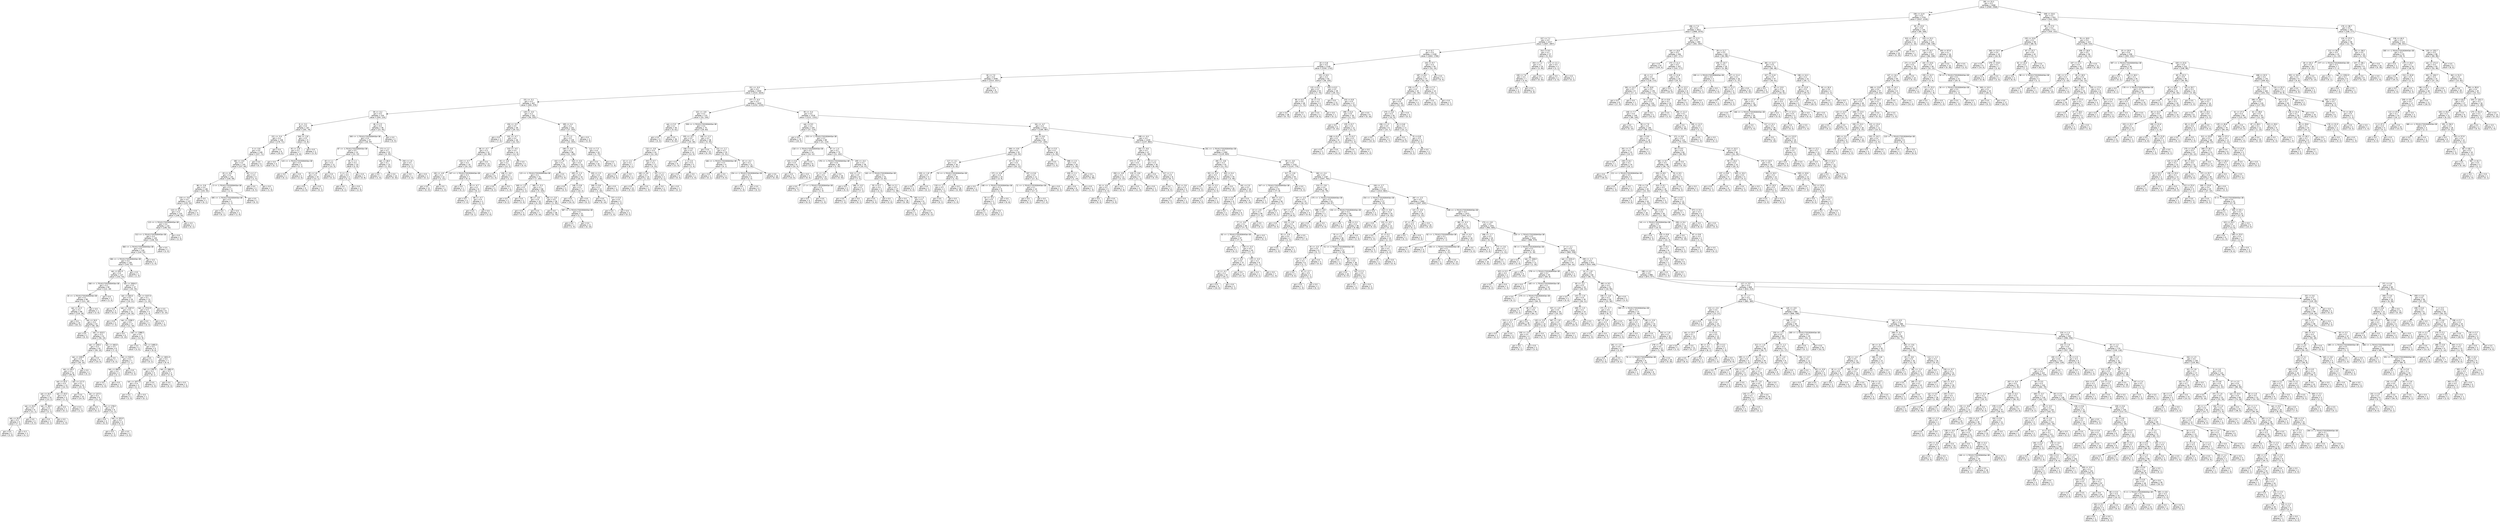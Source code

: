 digraph Tree {
node [shape=box, style="rounded", color="black", fontname=helvetica] ;
edge [fontname=helvetica] ;
0 [label="281 <= 15.3\ngini = 0.5\nsamples = 3308\nvalue = [2580, 2568]"] ;
1 [label="336 <= 12.9\ngini = 0.5\nsamples = 2755\nvalue = [2037, 2239]"] ;
0 -> 1 [labeldistance=2.5, labelangle=45, headlabel="True"] ;
2 [label="266 <= 7.4\ngini = 0.5\nsamples = 2611\nvalue = [1968, 2070]"] ;
1 -> 2 ;
3 [label="227 <= 7.2\ngini = 0.5\nsamples = 2217\nvalue = [1607, 1807]"] ;
2 -> 3 ;
4 [label="9 <= 6.7\ngini = 0.5\nsamples = 2190\nvalue = [1602, 1766]"] ;
3 -> 4 ;
5 [label="18 <= 5.8\ngini = 0.5\nsamples = 2140\nvalue = [1550, 1742]"] ;
4 -> 5 ;
6 [label="82 <= 7.0\ngini = 0.5\nsamples = 2048\nvalue = [1514, 1637]"] ;
5 -> 6 ;
7 [label="311 <= -4.4\ngini = 0.5\nsamples = 2040\nvalue = [1514, 1624]"] ;
6 -> 7 ;
8 [label="151 <= -5.1\ngini = 0.5\nsamples = 407\nvalue = [260, 379]"] ;
7 -> 8 ;
9 [label="39 <= -5.2\ngini = 0.5\nsamples = 216\nvalue = [204, 124]"] ;
8 -> 9 ;
10 [label="8 <= -5.2\ngini = 0.4\nsamples = 167\nvalue = [181, 79]"] ;
9 -> 10 ;
11 [label="221 <= -5.4\ngini = 0.4\nsamples = 158\nvalue = [176, 71]"] ;
10 -> 11 ;
12 [label="4 <= -5.8\ngini = 0.4\nsamples = 149\nvalue = [157, 71]"] ;
11 -> 12 ;
13 [label="382 <= -0.0\ngini = 0.4\nsamples = 145\nvalue = [157, 64]"] ;
12 -> 13 ;
14 [label="20 <= -0.6\ngini = 0.4\nsamples = 141\nvalue = [156, 59]"] ;
13 -> 14 ;
15 [label="86 <= -5.8\ngini = 0.4\nsamples = 138\nvalue = [155, 55]"] ;
14 -> 15 ;
16 [label="319 <= -5.8\ngini = 0.4\nsamples = 137\nvalue = [155, 54]"] ;
15 -> 16 ;
17 [label="110 <= -6.1\ngini = 0.4\nsamples = 133\nvalue = [148, 54]"] ;
16 -> 17 ;
18 [label="115 <= -1.7014117331926443e+38\ngini = 0.4\nsamples = 132\nvalue = [148, 53]"] ;
17 -> 18 ;
19 [label="313 <= -1.7014117331926443e+38\ngini = 0.4\nsamples = 130\nvalue = [146, 53]"] ;
18 -> 19 ;
20 [label="360 <= -1.7014117331926443e+38\ngini = 0.4\nsamples = 129\nvalue = [144, 53]"] ;
19 -> 20 ;
21 [label="384 <= -1.7014117331926443e+38\ngini = 0.4\nsamples = 128\nvalue = [143, 53]"] ;
20 -> 21 ;
22 [label="rain <= 651.0\ngini = 0.4\nsamples = 127\nvalue = [142, 53]"] ;
21 -> 22 ;
23 [label="268 <= -1.7014117331926443e+38\ngini = 0.2\nsamples = 90\nvalue = [122, 18]"] ;
22 -> 23 ;
24 [label="20 <= -1.7014117331926443e+38\ngini = 0.2\nsamples = 89\nvalue = [121, 18]"] ;
23 -> 24 ;
25 [label="rain <= 11.5\ngini = 0.2\nsamples = 88\nvalue = [119, 18]"] ;
24 -> 25 ;
26 [label="gini = 0.0\nsamples = 35\nvalue = [63, 0]"] ;
25 -> 26 ;
27 [label="rain <= 16.0\ngini = 0.4\nsamples = 53\nvalue = [56, 18]"] ;
25 -> 27 ;
28 [label="gini = 0.0\nsamples = 2\nvalue = [0, 4]"] ;
27 -> 28 ;
29 [label="rain <= 410.5\ngini = 0.3\nsamples = 51\nvalue = [56, 14]"] ;
27 -> 29 ;
30 [label="rain <= 249.5\ngini = 0.3\nsamples = 43\nvalue = [49, 10]"] ;
29 -> 30 ;
31 [label="rain <= 229.5\ngini = 0.3\nsamples = 34\nvalue = [39, 10]"] ;
30 -> 31 ;
32 [label="rain <= 49.5\ngini = 0.3\nsamples = 32\nvalue = [39, 8]"] ;
31 -> 32 ;
33 [label="rain <= 42.5\ngini = 0.4\nsamples = 13\nvalue = [14, 5]"] ;
32 -> 33 ;
34 [label="rain <= 34.5\ngini = 0.2\nsamples = 10\nvalue = [13, 2]"] ;
33 -> 34 ;
35 [label="rain <= 25.0\ngini = 0.2\nsamples = 8\nvalue = [11, 1]"] ;
34 -> 35 ;
36 [label="rain <= 20.5\ngini = 0.2\nsamples = 5\nvalue = [7, 1]"] ;
35 -> 36 ;
37 [label="gini = 0.0\nsamples = 2\nvalue = [3, 0]"] ;
36 -> 37 ;
38 [label="gini = 0.3\nsamples = 3\nvalue = [4, 1]"] ;
36 -> 38 ;
39 [label="gini = 0.0\nsamples = 3\nvalue = [4, 0]"] ;
35 -> 39 ;
40 [label="rain <= 38.5\ngini = 0.4\nsamples = 2\nvalue = [2, 1]"] ;
34 -> 40 ;
41 [label="gini = 0.0\nsamples = 1\nvalue = [0, 1]"] ;
40 -> 41 ;
42 [label="gini = 0.0\nsamples = 1\nvalue = [2, 0]"] ;
40 -> 42 ;
43 [label="rain <= 43.5\ngini = 0.4\nsamples = 3\nvalue = [1, 3]"] ;
33 -> 43 ;
44 [label="gini = 0.0\nsamples = 1\nvalue = [0, 1]"] ;
43 -> 44 ;
45 [label="gini = 0.4\nsamples = 2\nvalue = [1, 2]"] ;
43 -> 45 ;
46 [label="rain <= 117.5\ngini = 0.2\nsamples = 19\nvalue = [25, 3]"] ;
32 -> 46 ;
47 [label="gini = 0.0\nsamples = 10\nvalue = [14, 0]"] ;
46 -> 47 ;
48 [label="rain <= 137.5\ngini = 0.3\nsamples = 9\nvalue = [11, 3]"] ;
46 -> 48 ;
49 [label="gini = 0.0\nsamples = 1\nvalue = [0, 1]"] ;
48 -> 49 ;
50 [label="rain <= 178.0\ngini = 0.3\nsamples = 8\nvalue = [11, 2]"] ;
48 -> 50 ;
51 [label="gini = 0.0\nsamples = 4\nvalue = [6, 0]"] ;
50 -> 51 ;
52 [label="rain <= 203.0\ngini = 0.4\nsamples = 4\nvalue = [5, 2]"] ;
50 -> 52 ;
53 [label="gini = 0.5\nsamples = 2\nvalue = [2, 2]"] ;
52 -> 53 ;
54 [label="gini = 0.0\nsamples = 2\nvalue = [3, 0]"] ;
52 -> 54 ;
55 [label="gini = 0.0\nsamples = 2\nvalue = [0, 2]"] ;
31 -> 55 ;
56 [label="gini = 0.0\nsamples = 9\nvalue = [10, 0]"] ;
30 -> 56 ;
57 [label="rain <= 440.0\ngini = 0.5\nsamples = 8\nvalue = [7, 4]"] ;
29 -> 57 ;
58 [label="gini = 0.0\nsamples = 1\nvalue = [0, 3]"] ;
57 -> 58 ;
59 [label="rain <= 510.0\ngini = 0.2\nsamples = 7\nvalue = [7, 1]"] ;
57 -> 59 ;
60 [label="rain <= 494.0\ngini = 0.4\nsamples = 3\nvalue = [2, 1]"] ;
59 -> 60 ;
61 [label="gini = 0.0\nsamples = 2\nvalue = [2, 0]"] ;
60 -> 61 ;
62 [label="gini = 0.0\nsamples = 1\nvalue = [0, 1]"] ;
60 -> 62 ;
63 [label="gini = 0.0\nsamples = 4\nvalue = [5, 0]"] ;
59 -> 63 ;
64 [label="gini = 0.0\nsamples = 1\nvalue = [2, 0]"] ;
24 -> 64 ;
65 [label="gini = 0.0\nsamples = 1\nvalue = [1, 0]"] ;
23 -> 65 ;
66 [label="rain <= 2004.0\ngini = 0.5\nsamples = 37\nvalue = [20, 35]"] ;
22 -> 66 ;
67 [label="rain <= 824.0\ngini = 0.5\nsamples = 24\nvalue = [19, 21]"] ;
66 -> 67 ;
68 [label="gini = 0.0\nsamples = 3\nvalue = [0, 5]"] ;
67 -> 68 ;
69 [label="rain <= 1167.0\ngini = 0.5\nsamples = 21\nvalue = [19, 16]"] ;
67 -> 69 ;
70 [label="gini = 0.0\nsamples = 4\nvalue = [7, 0]"] ;
69 -> 70 ;
71 [label="rain <= 1338.5\ngini = 0.5\nsamples = 17\nvalue = [12, 16]"] ;
69 -> 71 ;
72 [label="gini = 0.0\nsamples = 6\nvalue = [0, 10]"] ;
71 -> 72 ;
73 [label="rain <= 1388.5\ngini = 0.4\nsamples = 11\nvalue = [12, 6]"] ;
71 -> 73 ;
74 [label="gini = 0.0\nsamples = 2\nvalue = [3, 0]"] ;
73 -> 74 ;
75 [label="rain <= 1495.0\ngini = 0.5\nsamples = 9\nvalue = [9, 6]"] ;
73 -> 75 ;
76 [label="gini = 0.0\nsamples = 2\nvalue = [0, 2]"] ;
75 -> 76 ;
77 [label="rain <= 1831.0\ngini = 0.4\nsamples = 7\nvalue = [9, 4]"] ;
75 -> 77 ;
78 [label="rain <= 1787.5\ngini = 0.2\nsamples = 5\nvalue = [6, 1]"] ;
77 -> 78 ;
79 [label="rain <= 1677.0\ngini = 0.4\nsamples = 3\nvalue = [2, 1]"] ;
78 -> 79 ;
80 [label="gini = 0.0\nsamples = 2\nvalue = [2, 0]"] ;
79 -> 80 ;
81 [label="gini = 0.0\nsamples = 1\nvalue = [0, 1]"] ;
79 -> 81 ;
82 [label="gini = 0.0\nsamples = 2\nvalue = [4, 0]"] ;
78 -> 82 ;
83 [label="rain <= 1862.0\ngini = 0.5\nsamples = 2\nvalue = [3, 3]"] ;
77 -> 83 ;
84 [label="gini = 0.0\nsamples = 1\nvalue = [0, 3]"] ;
83 -> 84 ;
85 [label="gini = 0.0\nsamples = 1\nvalue = [3, 0]"] ;
83 -> 85 ;
86 [label="rain <= 3157.0\ngini = 0.1\nsamples = 13\nvalue = [1, 14]"] ;
66 -> 86 ;
87 [label="rain <= 2712.0\ngini = 0.3\nsamples = 5\nvalue = [1, 4]"] ;
86 -> 87 ;
88 [label="gini = 0.0\nsamples = 4\nvalue = [0, 4]"] ;
87 -> 88 ;
89 [label="gini = 0.0\nsamples = 1\nvalue = [1, 0]"] ;
87 -> 89 ;
90 [label="gini = 0.0\nsamples = 8\nvalue = [0, 10]"] ;
86 -> 90 ;
91 [label="gini = 0.0\nsamples = 1\nvalue = [1, 0]"] ;
21 -> 91 ;
92 [label="gini = 0.0\nsamples = 1\nvalue = [1, 0]"] ;
20 -> 92 ;
93 [label="gini = 0.0\nsamples = 1\nvalue = [2, 0]"] ;
19 -> 93 ;
94 [label="gini = 0.0\nsamples = 2\nvalue = [2, 0]"] ;
18 -> 94 ;
95 [label="gini = 0.0\nsamples = 1\nvalue = [0, 1]"] ;
17 -> 95 ;
96 [label="gini = 0.0\nsamples = 4\nvalue = [7, 0]"] ;
16 -> 96 ;
97 [label="gini = 0.0\nsamples = 1\nvalue = [0, 1]"] ;
15 -> 97 ;
98 [label="3 <= -1.7014117331926443e+38\ngini = 0.3\nsamples = 3\nvalue = [1, 4]"] ;
14 -> 98 ;
99 [label="395 <= -1.7014117331926443e+38\ngini = 0.5\nsamples = 2\nvalue = [1, 1]"] ;
98 -> 99 ;
100 [label="gini = 0.0\nsamples = 1\nvalue = [0, 1]"] ;
99 -> 100 ;
101 [label="gini = 0.0\nsamples = 1\nvalue = [1, 0]"] ;
99 -> 101 ;
102 [label="gini = 0.0\nsamples = 1\nvalue = [0, 3]"] ;
98 -> 102 ;
103 [label="367 <= 1.7\ngini = 0.3\nsamples = 4\nvalue = [1, 5]"] ;
13 -> 103 ;
104 [label="gini = 0.0\nsamples = 3\nvalue = [0, 5]"] ;
103 -> 104 ;
105 [label="gini = 0.0\nsamples = 1\nvalue = [1, 0]"] ;
103 -> 105 ;
106 [label="gini = 0.0\nsamples = 4\nvalue = [0, 7]"] ;
12 -> 106 ;
107 [label="gini = 0.0\nsamples = 9\nvalue = [19, 0]"] ;
11 -> 107 ;
108 [label="344 <= -2.8\ngini = 0.5\nsamples = 9\nvalue = [5, 8]"] ;
10 -> 108 ;
109 [label="45 <= -2.9\ngini = 0.3\nsamples = 7\nvalue = [2, 8]"] ;
108 -> 109 ;
110 [label="gini = 0.0\nsamples = 4\nvalue = [0, 7]"] ;
109 -> 110 ;
111 [label="124 <= -1.7014117331926443e+38\ngini = 0.4\nsamples = 3\nvalue = [2, 1]"] ;
109 -> 111 ;
112 [label="gini = 0.0\nsamples = 1\nvalue = [0, 1]"] ;
111 -> 112 ;
113 [label="gini = 0.0\nsamples = 2\nvalue = [2, 0]"] ;
111 -> 113 ;
114 [label="gini = 0.0\nsamples = 2\nvalue = [3, 0]"] ;
108 -> 114 ;
115 [label="46 <= 2.5\ngini = 0.4\nsamples = 49\nvalue = [23, 45]"] ;
9 -> 115 ;
116 [label="300 <= -1.7014117331926443e+38\ngini = 0.4\nsamples = 47\nvalue = [18, 45]"] ;
115 -> 116 ;
117 [label="87 <= -1.7014117331926443e+38\ngini = 0.5\nsamples = 22\nvalue = [15, 12]"] ;
116 -> 117 ;
118 [label="40 <= 1.1\ngini = 0.3\nsamples = 12\nvalue = [13, 3]"] ;
117 -> 118 ;
119 [label="55 <= 1.8\ngini = 0.1\nsamples = 10\nvalue = [13, 1]"] ;
118 -> 119 ;
120 [label="gini = 0.0\nsamples = 9\nvalue = [13, 0]"] ;
119 -> 120 ;
121 [label="gini = 0.0\nsamples = 1\nvalue = [0, 1]"] ;
119 -> 121 ;
122 [label="gini = 0.0\nsamples = 2\nvalue = [0, 2]"] ;
118 -> 122 ;
123 [label="39 <= 1.1\ngini = 0.3\nsamples = 10\nvalue = [2, 9]"] ;
117 -> 123 ;
124 [label="5 <= -1.1\ngini = 0.4\nsamples = 3\nvalue = [2, 1]"] ;
123 -> 124 ;
125 [label="gini = 0.0\nsamples = 1\nvalue = [0, 1]"] ;
124 -> 125 ;
126 [label="gini = 0.0\nsamples = 2\nvalue = [2, 0]"] ;
124 -> 126 ;
127 [label="gini = 0.0\nsamples = 7\nvalue = [0, 8]"] ;
123 -> 127 ;
128 [label="173 <= 1.2\ngini = 0.2\nsamples = 25\nvalue = [3, 33]"] ;
116 -> 128 ;
129 [label="rain <= 28.5\ngini = 0.1\nsamples = 23\nvalue = [1, 32]"] ;
128 -> 129 ;
130 [label="gini = 0.0\nsamples = 1\nvalue = [1, 0]"] ;
129 -> 130 ;
131 [label="gini = 0.0\nsamples = 22\nvalue = [0, 32]"] ;
129 -> 131 ;
132 [label="250 <= 1.6\ngini = 0.4\nsamples = 2\nvalue = [2, 1]"] ;
128 -> 132 ;
133 [label="gini = 0.0\nsamples = 1\nvalue = [2, 0]"] ;
132 -> 133 ;
134 [label="gini = 0.0\nsamples = 1\nvalue = [0, 1]"] ;
132 -> 134 ;
135 [label="gini = 0.0\nsamples = 2\nvalue = [5, 0]"] ;
115 -> 135 ;
136 [label="129 <= -4.5\ngini = 0.3\nsamples = 191\nvalue = [56, 255]"] ;
8 -> 136 ;
137 [label="204 <= -5.5\ngini = 0.5\nsamples = 49\nvalue = [29, 52]"] ;
136 -> 137 ;
138 [label="gini = 0.0\nsamples = 3\nvalue = [7, 0]"] ;
137 -> 138 ;
139 [label="331 <= -4.7\ngini = 0.4\nsamples = 46\nvalue = [22, 52]"] ;
137 -> 139 ;
140 [label="96 <= -4.7\ngini = 0.3\nsamples = 32\nvalue = [10, 46]"] ;
139 -> 140 ;
141 [label="224 <= -4.7\ngini = 0.4\nsamples = 19\nvalue = [10, 23]"] ;
140 -> 141 ;
142 [label="192 <= -4.9\ngini = 0.1\nsamples = 12\nvalue = [1, 21]"] ;
141 -> 142 ;
143 [label="gini = 0.0\nsamples = 11\nvalue = [0, 21]"] ;
142 -> 143 ;
144 [label="gini = 0.0\nsamples = 1\nvalue = [1, 0]"] ;
142 -> 144 ;
145 [label="167 <= -1.7014117331926443e+38\ngini = 0.3\nsamples = 7\nvalue = [9, 2]"] ;
141 -> 145 ;
146 [label="gini = 0.0\nsamples = 1\nvalue = [0, 1]"] ;
145 -> 146 ;
147 [label="38 <= -4.7\ngini = 0.2\nsamples = 6\nvalue = [9, 1]"] ;
145 -> 147 ;
148 [label="gini = 0.0\nsamples = 4\nvalue = [7, 0]"] ;
147 -> 148 ;
149 [label="89 <= -4.7\ngini = 0.4\nsamples = 2\nvalue = [2, 1]"] ;
147 -> 149 ;
150 [label="gini = 0.0\nsamples = 1\nvalue = [0, 1]"] ;
149 -> 150 ;
151 [label="gini = 0.0\nsamples = 1\nvalue = [2, 0]"] ;
149 -> 151 ;
152 [label="gini = 0.0\nsamples = 13\nvalue = [0, 23]"] ;
140 -> 152 ;
153 [label="310 <= -4.5\ngini = 0.4\nsamples = 14\nvalue = [12, 6]"] ;
139 -> 153 ;
154 [label="93 <= -4.6\ngini = 0.2\nsamples = 11\nvalue = [12, 2]"] ;
153 -> 154 ;
155 [label="gini = 0.0\nsamples = 8\nvalue = [11, 0]"] ;
154 -> 155 ;
156 [label="106 <= -4.6\ngini = 0.4\nsamples = 3\nvalue = [1, 2]"] ;
154 -> 156 ;
157 [label="gini = 0.0\nsamples = 2\nvalue = [0, 2]"] ;
156 -> 157 ;
158 [label="gini = 0.0\nsamples = 1\nvalue = [1, 0]"] ;
156 -> 158 ;
159 [label="gini = 0.0\nsamples = 3\nvalue = [0, 4]"] ;
153 -> 159 ;
160 [label="395 <= 3.4\ngini = 0.2\nsamples = 142\nvalue = [27, 203]"] ;
136 -> 160 ;
161 [label="12 <= 1.3\ngini = 0.2\nsamples = 139\nvalue = [22, 203]"] ;
160 -> 161 ;
162 [label="199 <= -0.6\ngini = 0.2\nsamples = 96\nvalue = [21, 128]"] ;
161 -> 162 ;
163 [label="322 <= 1.9\ngini = 0.1\nsamples = 73\nvalue = [9, 105]"] ;
162 -> 163 ;
164 [label="115 <= -1.7014117331926443e+38\ngini = 0.1\nsamples = 72\nvalue = [7, 105]"] ;
163 -> 164 ;
165 [label="169 <= -2.0\ngini = 0.5\nsamples = 4\nvalue = [2, 2]"] ;
164 -> 165 ;
166 [label="gini = 0.0\nsamples = 2\nvalue = [0, 2]"] ;
165 -> 166 ;
167 [label="gini = 0.0\nsamples = 2\nvalue = [2, 0]"] ;
165 -> 167 ;
168 [label="365 <= -5.3\ngini = 0.1\nsamples = 68\nvalue = [5, 103]"] ;
164 -> 168 ;
169 [label="88 <= -1.8\ngini = 0.4\nsamples = 10\nvalue = [4, 10]"] ;
168 -> 169 ;
170 [label="gini = 0.0\nsamples = 3\nvalue = [4, 0]"] ;
169 -> 170 ;
171 [label="gini = 0.0\nsamples = 7\nvalue = [0, 10]"] ;
169 -> 171 ;
172 [label="292 <= -2.8\ngini = 0.0\nsamples = 58\nvalue = [1, 93]"] ;
168 -> 172 ;
173 [label="gini = 0.0\nsamples = 46\nvalue = [0, 79]"] ;
172 -> 173 ;
174 [label="387 <= -1.7014117331926443e+38\ngini = 0.1\nsamples = 12\nvalue = [1, 14]"] ;
172 -> 174 ;
175 [label="gini = 0.0\nsamples = 1\nvalue = [1, 0]"] ;
174 -> 175 ;
176 [label="gini = 0.0\nsamples = 11\nvalue = [0, 14]"] ;
174 -> 176 ;
177 [label="gini = 0.0\nsamples = 1\nvalue = [2, 0]"] ;
163 -> 177 ;
178 [label="316 <= -0.4\ngini = 0.5\nsamples = 23\nvalue = [12, 23]"] ;
162 -> 178 ;
179 [label="205 <= -1.3\ngini = 0.5\nsamples = 10\nvalue = [10, 7]"] ;
178 -> 179 ;
180 [label="gini = 0.0\nsamples = 3\nvalue = [0, 5]"] ;
179 -> 180 ;
181 [label="146 <= 0.8\ngini = 0.3\nsamples = 7\nvalue = [10, 2]"] ;
179 -> 181 ;
182 [label="gini = 0.0\nsamples = 5\nvalue = [10, 0]"] ;
181 -> 182 ;
183 [label="gini = 0.0\nsamples = 2\nvalue = [0, 2]"] ;
181 -> 183 ;
184 [label="203 <= 1.5\ngini = 0.2\nsamples = 13\nvalue = [2, 16]"] ;
178 -> 184 ;
185 [label="269 <= 0.8\ngini = 0.1\nsamples = 12\nvalue = [1, 16]"] ;
184 -> 185 ;
186 [label="gini = 0.0\nsamples = 9\nvalue = [0, 14]"] ;
185 -> 186 ;
187 [label="377 <= 0.4\ngini = 0.4\nsamples = 3\nvalue = [1, 2]"] ;
185 -> 187 ;
188 [label="gini = 0.0\nsamples = 1\nvalue = [1, 0]"] ;
187 -> 188 ;
189 [label="gini = 0.0\nsamples = 2\nvalue = [0, 2]"] ;
187 -> 189 ;
190 [label="gini = 0.0\nsamples = 1\nvalue = [1, 0]"] ;
184 -> 190 ;
191 [label="112 <= 7.3\ngini = 0.0\nsamples = 43\nvalue = [1, 75]"] ;
161 -> 191 ;
192 [label="gini = 0.0\nsamples = 42\nvalue = [0, 75]"] ;
191 -> 192 ;
193 [label="gini = 0.0\nsamples = 1\nvalue = [1, 0]"] ;
191 -> 193 ;
194 [label="gini = 0.0\nsamples = 3\nvalue = [5, 0]"] ;
160 -> 194 ;
195 [label="377 <= -4.4\ngini = 0.5\nsamples = 1633\nvalue = [1254, 1245]"] ;
7 -> 195 ;
196 [label="321 <= -3.9\ngini = 0.3\nsamples = 115\nvalue = [33, 144]"] ;
195 -> 196 ;
197 [label="rain <= 5.5\ngini = 0.1\nsamples = 40\nvalue = [4, 61]"] ;
196 -> 197 ;
198 [label="gini = 0.0\nsamples = 4\nvalue = [4, 0]"] ;
197 -> 198 ;
199 [label="gini = 0.0\nsamples = 36\nvalue = [0, 61]"] ;
197 -> 199 ;
200 [label="358 <= -1.7014117331926443e+38\ngini = 0.4\nsamples = 75\nvalue = [29, 83]"] ;
196 -> 200 ;
201 [label="355 <= -0.2\ngini = 0.5\nsamples = 37\nvalue = [24, 28]"] ;
200 -> 201 ;
202 [label="110 <= -3.9\ngini = 0.4\nsamples = 24\nvalue = [12, 24]"] ;
201 -> 202 ;
203 [label="10 <= -2.1\ngini = 0.2\nsamples = 7\nvalue = [8, 1]"] ;
202 -> 203 ;
204 [label="gini = 0.0\nsamples = 6\nvalue = [8, 0]"] ;
203 -> 204 ;
205 [label="gini = 0.0\nsamples = 1\nvalue = [0, 1]"] ;
203 -> 205 ;
206 [label="353 <= 0.7\ngini = 0.3\nsamples = 17\nvalue = [4, 23]"] ;
202 -> 206 ;
207 [label="160 <= 3.6\ngini = 0.1\nsamples = 14\nvalue = [1, 22]"] ;
206 -> 207 ;
208 [label="gini = 0.0\nsamples = 13\nvalue = [0, 22]"] ;
207 -> 208 ;
209 [label="gini = 0.0\nsamples = 1\nvalue = [1, 0]"] ;
207 -> 209 ;
210 [label="257 <= 1.1\ngini = 0.4\nsamples = 3\nvalue = [3, 1]"] ;
206 -> 210 ;
211 [label="gini = 0.0\nsamples = 2\nvalue = [3, 0]"] ;
210 -> 211 ;
212 [label="gini = 0.0\nsamples = 1\nvalue = [0, 1]"] ;
210 -> 212 ;
213 [label="336 <= 0.5\ngini = 0.4\nsamples = 13\nvalue = [12, 4]"] ;
201 -> 213 ;
214 [label="gini = 0.0\nsamples = 8\nvalue = [11, 0]"] ;
213 -> 214 ;
215 [label="1 <= 2.0\ngini = 0.3\nsamples = 5\nvalue = [1, 4]"] ;
213 -> 215 ;
216 [label="gini = 0.0\nsamples = 4\nvalue = [0, 4]"] ;
215 -> 216 ;
217 [label="gini = 0.0\nsamples = 1\nvalue = [1, 0]"] ;
215 -> 217 ;
218 [label="100 <= -1.3\ngini = 0.2\nsamples = 38\nvalue = [5, 55]"] ;
200 -> 218 ;
219 [label="gini = 0.0\nsamples = 13\nvalue = [0, 24]"] ;
218 -> 219 ;
220 [label="221 <= -1.1\ngini = 0.2\nsamples = 25\nvalue = [5, 31]"] ;
218 -> 220 ;
221 [label="166 <= -1.7014117331926443e+38\ngini = 0.3\nsamples = 4\nvalue = [4, 1]"] ;
220 -> 221 ;
222 [label="gini = 0.0\nsamples = 1\nvalue = [0, 1]"] ;
221 -> 222 ;
223 [label="gini = 0.0\nsamples = 3\nvalue = [4, 0]"] ;
221 -> 223 ;
224 [label="43 <= -0.2\ngini = 0.1\nsamples = 21\nvalue = [1, 30]"] ;
220 -> 224 ;
225 [label="254 <= -1.7014117331926443e+38\ngini = 0.3\nsamples = 5\nvalue = [1, 5]"] ;
224 -> 225 ;
226 [label="gini = 0.0\nsamples = 1\nvalue = [1, 0]"] ;
225 -> 226 ;
227 [label="gini = 0.0\nsamples = 4\nvalue = [0, 5]"] ;
225 -> 227 ;
228 [label="gini = 0.0\nsamples = 16\nvalue = [0, 25]"] ;
224 -> 228 ;
229 [label="95 <= -5.4\ngini = 0.5\nsamples = 1518\nvalue = [1221, 1101]"] ;
195 -> 229 ;
230 [label="rain <= 9.5\ngini = 0.4\nsamples = 104\nvalue = [37, 114]"] ;
229 -> 230 ;
231 [label="gini = 0.0\nsamples = 15\nvalue = [16, 0]"] ;
230 -> 231 ;
232 [label="253 <= -1.7014117331926443e+38\ngini = 0.3\nsamples = 89\nvalue = [21, 114]"] ;
230 -> 232 ;
233 [label="218 <= -1.7014117331926443e+38\ngini = 0.5\nsamples = 14\nvalue = [10, 12]"] ;
232 -> 233 ;
234 [label="333 <= 0.6\ngini = 0.4\nsamples = 8\nvalue = [10, 4]"] ;
233 -> 234 ;
235 [label="gini = 0.0\nsamples = 5\nvalue = [10, 0]"] ;
234 -> 235 ;
236 [label="gini = 0.0\nsamples = 3\nvalue = [0, 4]"] ;
234 -> 236 ;
237 [label="gini = 0.0\nsamples = 6\nvalue = [0, 8]"] ;
233 -> 237 ;
238 [label="87 <= -1.4\ngini = 0.2\nsamples = 75\nvalue = [11, 102]"] ;
232 -> 238 ;
239 [label="178 <= -1.7014117331926443e+38\ngini = 0.0\nsamples = 36\nvalue = [1, 55]"] ;
238 -> 239 ;
240 [label="21 <= -1.6\ngini = 0.1\nsamples = 10\nvalue = [1, 12]"] ;
239 -> 240 ;
241 [label="gini = 0.0\nsamples = 5\nvalue = [0, 7]"] ;
240 -> 241 ;
242 [label="17 <= -1.7014117331926443e+38\ngini = 0.3\nsamples = 5\nvalue = [1, 5]"] ;
240 -> 242 ;
243 [label="gini = 0.0\nsamples = 4\nvalue = [0, 5]"] ;
242 -> 243 ;
244 [label="gini = 0.0\nsamples = 1\nvalue = [1, 0]"] ;
242 -> 244 ;
245 [label="gini = 0.0\nsamples = 26\nvalue = [0, 43]"] ;
239 -> 245 ;
246 [label="205 <= -0.4\ngini = 0.3\nsamples = 39\nvalue = [10, 47]"] ;
238 -> 246 ;
247 [label="314 <= -1.5\ngini = 0.5\nsamples = 8\nvalue = [7, 5]"] ;
246 -> 247 ;
248 [label="gini = 0.0\nsamples = 3\nvalue = [0, 4]"] ;
247 -> 248 ;
249 [label="196 <= -0.2\ngini = 0.2\nsamples = 5\nvalue = [7, 1]"] ;
247 -> 249 ;
250 [label="gini = 0.0\nsamples = 4\nvalue = [7, 0]"] ;
249 -> 250 ;
251 [label="gini = 0.0\nsamples = 1\nvalue = [0, 1]"] ;
249 -> 251 ;
252 [label="163 <= -1.7014117331926443e+38\ngini = 0.1\nsamples = 31\nvalue = [3, 42]"] ;
246 -> 252 ;
253 [label="55 <= 0.7\ngini = 0.4\nsamples = 4\nvalue = [2, 4]"] ;
252 -> 253 ;
254 [label="gini = 0.0\nsamples = 3\nvalue = [0, 4]"] ;
253 -> 254 ;
255 [label="gini = 0.0\nsamples = 1\nvalue = [2, 0]"] ;
253 -> 255 ;
256 [label="384 <= 2.1\ngini = 0.0\nsamples = 27\nvalue = [1, 38]"] ;
252 -> 256 ;
257 [label="gini = 0.0\nsamples = 18\nvalue = [0, 26]"] ;
256 -> 257 ;
258 [label="392 <= 1.5\ngini = 0.1\nsamples = 9\nvalue = [1, 12]"] ;
256 -> 258 ;
259 [label="gini = 0.0\nsamples = 1\nvalue = [1, 0]"] ;
258 -> 259 ;
260 [label="gini = 0.0\nsamples = 8\nvalue = [0, 12]"] ;
258 -> 260 ;
261 [label="161 <= -4.7\ngini = 0.5\nsamples = 1414\nvalue = [1184, 987]"] ;
229 -> 261 ;
262 [label="393 <= 0.6\ngini = 0.3\nsamples = 85\nvalue = [27, 104]"] ;
261 -> 262 ;
263 [label="394 <= -0.9\ngini = 0.4\nsamples = 55\nvalue = [25, 54]"] ;
262 -> 263 ;
264 [label="117 <= -4.1\ngini = 0.2\nsamples = 34\nvalue = [5, 42]"] ;
263 -> 264 ;
265 [label="230 <= -1.8\ngini = 0.3\nsamples = 4\nvalue = [4, 1]"] ;
264 -> 265 ;
266 [label="gini = 0.0\nsamples = 3\nvalue = [4, 0]"] ;
265 -> 266 ;
267 [label="gini = 0.0\nsamples = 1\nvalue = [0, 1]"] ;
265 -> 267 ;
268 [label="53 <= -1.7014117331926443e+38\ngini = 0.0\nsamples = 30\nvalue = [1, 41]"] ;
264 -> 268 ;
269 [label="119 <= -1.7\ngini = 0.5\nsamples = 2\nvalue = [1, 1]"] ;
268 -> 269 ;
270 [label="gini = 0.0\nsamples = 1\nvalue = [0, 1]"] ;
269 -> 270 ;
271 [label="gini = 0.0\nsamples = 1\nvalue = [1, 0]"] ;
269 -> 271 ;
272 [label="gini = 0.0\nsamples = 28\nvalue = [0, 40]"] ;
268 -> 272 ;
273 [label="67 <= -0.3\ngini = 0.5\nsamples = 21\nvalue = [20, 12]"] ;
263 -> 273 ;
274 [label="271 <= -0.8\ngini = 0.4\nsamples = 10\nvalue = [3, 9]"] ;
273 -> 274 ;
275 [label="gini = 0.0\nsamples = 1\nvalue = [2, 0]"] ;
274 -> 275 ;
276 [label="248 <= -1.7014117331926443e+38\ngini = 0.2\nsamples = 9\nvalue = [1, 9]"] ;
274 -> 276 ;
277 [label="92 <= -0.4\ngini = 0.5\nsamples = 2\nvalue = [1, 1]"] ;
276 -> 277 ;
278 [label="gini = 0.0\nsamples = 1\nvalue = [1, 0]"] ;
277 -> 278 ;
279 [label="gini = 0.0\nsamples = 1\nvalue = [0, 1]"] ;
277 -> 279 ;
280 [label="gini = 0.0\nsamples = 7\nvalue = [0, 8]"] ;
276 -> 280 ;
281 [label="207 <= 0.6\ngini = 0.3\nsamples = 11\nvalue = [17, 3]"] ;
273 -> 281 ;
282 [label="11 <= -1.7014117331926443e+38\ngini = 0.1\nsamples = 10\nvalue = [17, 1]"] ;
281 -> 282 ;
283 [label="gini = 0.0\nsamples = 1\nvalue = [0, 1]"] ;
282 -> 283 ;
284 [label="gini = 0.0\nsamples = 9\nvalue = [17, 0]"] ;
282 -> 284 ;
285 [label="gini = 0.0\nsamples = 1\nvalue = [0, 2]"] ;
281 -> 285 ;
286 [label="rain <= 5.5\ngini = 0.1\nsamples = 30\nvalue = [2, 50]"] ;
262 -> 286 ;
287 [label="gini = 0.0\nsamples = 1\nvalue = [1, 0]"] ;
286 -> 287 ;
288 [label="398 <= 1.5\ngini = 0.0\nsamples = 29\nvalue = [1, 50]"] ;
286 -> 288 ;
289 [label="209 <= 1.1\ngini = 0.1\nsamples = 7\nvalue = [1, 14]"] ;
288 -> 289 ;
290 [label="gini = 0.0\nsamples = 6\nvalue = [0, 14]"] ;
289 -> 290 ;
291 [label="gini = 0.0\nsamples = 1\nvalue = [1, 0]"] ;
289 -> 291 ;
292 [label="gini = 0.0\nsamples = 22\nvalue = [0, 36]"] ;
288 -> 292 ;
293 [label="199 <= -4.4\ngini = 0.5\nsamples = 1329\nvalue = [1157, 883]"] ;
261 -> 293 ;
294 [label="302 <= -0.6\ngini = 0.4\nsamples = 47\nvalue = [22, 58]"] ;
293 -> 294 ;
295 [label="274 <= -1.3\ngini = 0.5\nsamples = 17\nvalue = [14, 14]"] ;
294 -> 295 ;
296 [label="350 <= -3.8\ngini = 0.3\nsamples = 12\nvalue = [3, 13]"] ;
295 -> 296 ;
297 [label="16 <= -4.0\ngini = 0.5\nsamples = 5\nvalue = [3, 4]"] ;
296 -> 297 ;
298 [label="gini = 0.0\nsamples = 3\nvalue = [0, 4]"] ;
297 -> 298 ;
299 [label="gini = 0.0\nsamples = 2\nvalue = [3, 0]"] ;
297 -> 299 ;
300 [label="gini = 0.0\nsamples = 7\nvalue = [0, 9]"] ;
296 -> 300 ;
301 [label="119 <= -0.8\ngini = 0.2\nsamples = 5\nvalue = [11, 1]"] ;
295 -> 301 ;
302 [label="gini = 0.0\nsamples = 4\nvalue = [11, 0]"] ;
301 -> 302 ;
303 [label="gini = 0.0\nsamples = 1\nvalue = [0, 1]"] ;
301 -> 303 ;
304 [label="79 <= 1.2\ngini = 0.3\nsamples = 30\nvalue = [8, 44]"] ;
294 -> 304 ;
305 [label="gini = 0.0\nsamples = 22\nvalue = [0, 37]"] ;
304 -> 305 ;
306 [label="317 <= 1.7\ngini = 0.5\nsamples = 8\nvalue = [8, 7]"] ;
304 -> 306 ;
307 [label="gini = 0.0\nsamples = 3\nvalue = [6, 0]"] ;
306 -> 307 ;
308 [label="212 <= 3.6\ngini = 0.3\nsamples = 5\nvalue = [2, 7]"] ;
306 -> 308 ;
309 [label="gini = 0.0\nsamples = 4\nvalue = [0, 7]"] ;
308 -> 309 ;
310 [label="gini = 0.0\nsamples = 1\nvalue = [2, 0]"] ;
308 -> 310 ;
311 [label="201 <= -1.7014117331926443e+38\ngini = 0.5\nsamples = 1282\nvalue = [1135, 825]"] ;
293 -> 311 ;
312 [label="281 <= -3.8\ngini = 0.3\nsamples = 41\nvalue = [11, 51]"] ;
311 -> 312 ;
313 [label="351 <= -2.0\ngini = 0.5\nsamples = 7\nvalue = [8, 5]"] ;
312 -> 313 ;
314 [label="gini = 0.0\nsamples = 4\nvalue = [5, 0]"] ;
313 -> 314 ;
315 [label="231 <= 3.3\ngini = 0.5\nsamples = 3\nvalue = [3, 5]"] ;
313 -> 315 ;
316 [label="gini = 0.0\nsamples = 2\nvalue = [0, 5]"] ;
315 -> 316 ;
317 [label="gini = 0.0\nsamples = 1\nvalue = [3, 0]"] ;
315 -> 317 ;
318 [label="303 <= 0.4\ngini = 0.1\nsamples = 34\nvalue = [3, 46]"] ;
312 -> 318 ;
319 [label="gini = 0.0\nsamples = 16\nvalue = [0, 25]"] ;
318 -> 319 ;
320 [label="341 <= 2.0\ngini = 0.2\nsamples = 18\nvalue = [3, 21]"] ;
318 -> 320 ;
321 [label="128 <= 0.6\ngini = 0.4\nsamples = 9\nvalue = [3, 7]"] ;
320 -> 321 ;
322 [label="gini = 0.0\nsamples = 3\nvalue = [3, 0]"] ;
321 -> 322 ;
323 [label="gini = 0.0\nsamples = 6\nvalue = [0, 7]"] ;
321 -> 323 ;
324 [label="gini = 0.0\nsamples = 9\nvalue = [0, 14]"] ;
320 -> 324 ;
325 [label="95 <= -3.0\ngini = 0.5\nsamples = 1241\nvalue = [1124, 774]"] ;
311 -> 325 ;
326 [label="317 <= -2.8\ngini = 0.2\nsamples = 54\nvalue = [77, 12]"] ;
325 -> 326 ;
327 [label="347 <= -1.7014117331926443e+38\ngini = 0.2\nsamples = 51\nvalue = [77, 8]"] ;
326 -> 327 ;
328 [label="gini = 0.0\nsamples = 1\nvalue = [0, 1]"] ;
327 -> 328 ;
329 [label="364 <= -0.3\ngini = 0.2\nsamples = 50\nvalue = [77, 7]"] ;
327 -> 329 ;
330 [label="13 <= -2.9\ngini = 0.1\nsamples = 49\nvalue = [77, 6]"] ;
329 -> 330 ;
331 [label="77 <= -3.0\ngini = 0.1\nsamples = 48\nvalue = [77, 5]"] ;
330 -> 331 ;
332 [label="82 <= -1.7014117331926443e+38\ngini = 0.1\nsamples = 47\nvalue = [77, 4]"] ;
331 -> 332 ;
333 [label="gini = 0.0\nsamples = 2\nvalue = [0, 2]"] ;
332 -> 333 ;
334 [label="159 <= -3.3\ngini = 0.0\nsamples = 45\nvalue = [77, 2]"] ;
332 -> 334 ;
335 [label="97 <= -4.0\ngini = 0.0\nsamples = 37\nvalue = [66, 1]"] ;
334 -> 335 ;
336 [label="24 <= -4.1\ngini = 0.1\nsamples = 10\nvalue = [19, 1]"] ;
335 -> 336 ;
337 [label="gini = 0.0\nsamples = 9\nvalue = [19, 0]"] ;
336 -> 337 ;
338 [label="gini = 0.0\nsamples = 1\nvalue = [0, 1]"] ;
336 -> 338 ;
339 [label="gini = 0.0\nsamples = 27\nvalue = [47, 0]"] ;
335 -> 339 ;
340 [label="179 <= -3.3\ngini = 0.2\nsamples = 8\nvalue = [11, 1]"] ;
334 -> 340 ;
341 [label="gini = 0.0\nsamples = 1\nvalue = [0, 1]"] ;
340 -> 341 ;
342 [label="gini = 0.0\nsamples = 7\nvalue = [11, 0]"] ;
340 -> 342 ;
343 [label="gini = 0.0\nsamples = 1\nvalue = [0, 1]"] ;
331 -> 343 ;
344 [label="gini = 0.0\nsamples = 1\nvalue = [0, 1]"] ;
330 -> 344 ;
345 [label="gini = 0.0\nsamples = 1\nvalue = [0, 1]"] ;
329 -> 345 ;
346 [label="gini = 0.0\nsamples = 3\nvalue = [0, 4]"] ;
326 -> 346 ;
347 [label="362 <= -2.4\ngini = 0.5\nsamples = 1187\nvalue = [1047, 762]"] ;
325 -> 347 ;
348 [label="314 <= -2.8\ngini = 0.4\nsamples = 68\nvalue = [34, 79]"] ;
347 -> 348 ;
349 [label="347 <= -2.5\ngini = 0.5\nsamples = 15\nvalue = [18, 12]"] ;
348 -> 349 ;
350 [label="357 <= -3.1\ngini = 0.4\nsamples = 11\nvalue = [18, 6]"] ;
349 -> 350 ;
351 [label="gini = 0.0\nsamples = 2\nvalue = [0, 4]"] ;
350 -> 351 ;
352 [label="230 <= -2.8\ngini = 0.2\nsamples = 9\nvalue = [18, 2]"] ;
350 -> 352 ;
353 [label="55 <= -2.9\ngini = 0.4\nsamples = 2\nvalue = [1, 2]"] ;
352 -> 353 ;
354 [label="gini = 0.0\nsamples = 1\nvalue = [1, 0]"] ;
353 -> 354 ;
355 [label="gini = 0.0\nsamples = 1\nvalue = [0, 2]"] ;
353 -> 355 ;
356 [label="gini = 0.0\nsamples = 7\nvalue = [17, 0]"] ;
352 -> 356 ;
357 [label="gini = 0.0\nsamples = 4\nvalue = [0, 6]"] ;
349 -> 357 ;
358 [label="275 <= -1.7014117331926443e+38\ngini = 0.3\nsamples = 53\nvalue = [16, 67]"] ;
348 -> 358 ;
359 [label="388 <= -0.9\ngini = 0.3\nsamples = 3\nvalue = [4, 1]"] ;
358 -> 359 ;
360 [label="gini = 0.0\nsamples = 1\nvalue = [0, 1]"] ;
359 -> 360 ;
361 [label="gini = 0.0\nsamples = 2\nvalue = [4, 0]"] ;
359 -> 361 ;
362 [label="154 <= -1.7014117331926443e+38\ngini = 0.3\nsamples = 50\nvalue = [12, 66]"] ;
358 -> 362 ;
363 [label="gini = 0.0\nsamples = 2\nvalue = [3, 0]"] ;
362 -> 363 ;
364 [label="248 <= 3.1\ngini = 0.2\nsamples = 48\nvalue = [9, 66]"] ;
362 -> 364 ;
365 [label="70 <= -2.2\ngini = 0.2\nsamples = 46\nvalue = [7, 66]"] ;
364 -> 365 ;
366 [label="35 <= -2.5\ngini = 0.5\nsamples = 9\nvalue = [5, 7]"] ;
365 -> 366 ;
367 [label="147 <= -2.7\ngini = 0.2\nsamples = 6\nvalue = [1, 7]"] ;
366 -> 367 ;
368 [label="gini = 0.0\nsamples = 4\nvalue = [0, 6]"] ;
367 -> 368 ;
369 [label="67 <= -2.7\ngini = 0.5\nsamples = 2\nvalue = [1, 1]"] ;
367 -> 369 ;
370 [label="gini = 0.0\nsamples = 1\nvalue = [1, 0]"] ;
369 -> 370 ;
371 [label="gini = 0.0\nsamples = 1\nvalue = [0, 1]"] ;
369 -> 371 ;
372 [label="gini = 0.0\nsamples = 3\nvalue = [4, 0]"] ;
366 -> 372 ;
373 [label="51 <= -1.7014117331926443e+38\ngini = 0.1\nsamples = 37\nvalue = [2, 59]"] ;
365 -> 373 ;
374 [label="gini = 0.0\nsamples = 1\nvalue = [1, 0]"] ;
373 -> 374 ;
375 [label="88 <= 2.2\ngini = 0.0\nsamples = 36\nvalue = [1, 59]"] ;
373 -> 375 ;
376 [label="gini = 0.0\nsamples = 33\nvalue = [0, 57]"] ;
375 -> 376 ;
377 [label="347 <= 2.1\ngini = 0.4\nsamples = 3\nvalue = [1, 2]"] ;
375 -> 377 ;
378 [label="gini = 0.0\nsamples = 1\nvalue = [1, 0]"] ;
377 -> 378 ;
379 [label="gini = 0.0\nsamples = 2\nvalue = [0, 2]"] ;
377 -> 379 ;
380 [label="gini = 0.0\nsamples = 2\nvalue = [2, 0]"] ;
364 -> 380 ;
381 [label="104 <= -2.7\ngini = 0.5\nsamples = 1119\nvalue = [1013, 683]"] ;
347 -> 381 ;
382 [label="254 <= -1.7014117331926443e+38\ngini = 0.3\nsamples = 27\nvalue = [6, 33]"] ;
381 -> 382 ;
383 [label="gini = 0.0\nsamples = 2\nvalue = [2, 0]"] ;
382 -> 383 ;
384 [label="210 <= -0.6\ngini = 0.2\nsamples = 25\nvalue = [4, 33]"] ;
382 -> 384 ;
385 [label="gini = 0.0\nsamples = 13\nvalue = [0, 22]"] ;
384 -> 385 ;
386 [label="222 <= -0.5\ngini = 0.4\nsamples = 12\nvalue = [4, 11]"] ;
384 -> 386 ;
387 [label="gini = 0.0\nsamples = 2\nvalue = [2, 0]"] ;
386 -> 387 ;
388 [label="37 <= 0.2\ngini = 0.3\nsamples = 10\nvalue = [2, 11]"] ;
386 -> 388 ;
389 [label="gini = 0.0\nsamples = 5\nvalue = [0, 7]"] ;
388 -> 389 ;
390 [label="261 <= 1.4\ngini = 0.4\nsamples = 5\nvalue = [2, 4]"] ;
388 -> 390 ;
391 [label="gini = 0.0\nsamples = 2\nvalue = [2, 0]"] ;
390 -> 391 ;
392 [label="gini = 0.0\nsamples = 3\nvalue = [0, 4]"] ;
390 -> 392 ;
393 [label="287 <= -2.5\ngini = 0.5\nsamples = 1092\nvalue = [1007, 650]"] ;
381 -> 393 ;
394 [label="121 <= -2.0\ngini = 0.3\nsamples = 20\nvalue = [5, 23]"] ;
393 -> 394 ;
395 [label="37 <= -2.2\ngini = 0.3\nsamples = 4\nvalue = [5, 1]"] ;
394 -> 395 ;
396 [label="gini = 0.0\nsamples = 1\nvalue = [0, 1]"] ;
395 -> 396 ;
397 [label="gini = 0.0\nsamples = 3\nvalue = [5, 0]"] ;
395 -> 397 ;
398 [label="gini = 0.0\nsamples = 16\nvalue = [0, 22]"] ;
394 -> 398 ;
399 [label="208 <= -1.7014117331926443e+38\ngini = 0.5\nsamples = 1072\nvalue = [1002, 627]"] ;
393 -> 399 ;
400 [label="381 <= -0.3\ngini = 0.4\nsamples = 21\nvalue = [10, 22]"] ;
399 -> 400 ;
401 [label="62 <= -1.7014117331926443e+38\ngini = 0.2\nsamples = 5\nvalue = [7, 1]"] ;
400 -> 401 ;
402 [label="gini = 0.0\nsamples = 1\nvalue = [0, 1]"] ;
401 -> 402 ;
403 [label="gini = 0.0\nsamples = 4\nvalue = [7, 0]"] ;
401 -> 403 ;
404 [label="144 <= 4.4\ngini = 0.2\nsamples = 16\nvalue = [3, 21]"] ;
400 -> 404 ;
405 [label="106 <= -1.7014117331926443e+38\ngini = 0.1\nsamples = 15\nvalue = [1, 21]"] ;
404 -> 405 ;
406 [label="gini = 0.0\nsamples = 1\nvalue = [1, 0]"] ;
405 -> 406 ;
407 [label="gini = 0.0\nsamples = 14\nvalue = [0, 21]"] ;
405 -> 407 ;
408 [label="gini = 0.0\nsamples = 1\nvalue = [2, 0]"] ;
404 -> 408 ;
409 [label="274 <= -2.8\ngini = 0.5\nsamples = 1051\nvalue = [992, 605]"] ;
399 -> 409 ;
410 [label="306 <= -1.7\ngini = 0.3\nsamples = 20\nvalue = [6, 31]"] ;
409 -> 410 ;
411 [label="gini = 0.0\nsamples = 3\nvalue = [5, 0]"] ;
410 -> 411 ;
412 [label="172 <= 2.6\ngini = 0.1\nsamples = 17\nvalue = [1, 31]"] ;
410 -> 412 ;
413 [label="gini = 0.0\nsamples = 16\nvalue = [0, 31]"] ;
412 -> 413 ;
414 [label="gini = 0.0\nsamples = 1\nvalue = [1, 0]"] ;
412 -> 414 ;
415 [label="218 <= -1.7014117331926443e+38\ngini = 0.5\nsamples = 1031\nvalue = [986, 574]"] ;
409 -> 415 ;
416 [label="99 <= -1.7014117331926443e+38\ngini = 0.3\nsamples = 12\nvalue = [3, 16]"] ;
415 -> 416 ;
417 [label="gini = 0.0\nsamples = 1\nvalue = [2, 0]"] ;
416 -> 417 ;
418 [label="rain <= 328.0\ngini = 0.1\nsamples = 11\nvalue = [1, 16]"] ;
416 -> 418 ;
419 [label="325 <= 0.3\ngini = 0.4\nsamples = 2\nvalue = [1, 2]"] ;
418 -> 419 ;
420 [label="gini = 0.0\nsamples = 1\nvalue = [0, 2]"] ;
419 -> 420 ;
421 [label="gini = 0.0\nsamples = 1\nvalue = [1, 0]"] ;
419 -> 421 ;
422 [label="gini = 0.0\nsamples = 9\nvalue = [0, 14]"] ;
418 -> 422 ;
423 [label="17 <= -2.1\ngini = 0.5\nsamples = 1019\nvalue = [983, 558]"] ;
415 -> 423 ;
424 [label="rain <= 2231.0\ngini = 0.2\nsamples = 47\nvalue = [64, 10]"] ;
423 -> 424 ;
425 [label="278 <= -1.7014117331926443e+38\ngini = 0.2\nsamples = 44\nvalue = [64, 6]"] ;
424 -> 425 ;
426 [label="gini = 0.0\nsamples = 1\nvalue = [0, 2]"] ;
425 -> 426 ;
427 [label="165 <= -1.7014117331926443e+38\ngini = 0.1\nsamples = 43\nvalue = [64, 4]"] ;
425 -> 427 ;
428 [label="gini = 0.0\nsamples = 1\nvalue = [0, 1]"] ;
427 -> 428 ;
429 [label="275 <= -1.7014117331926443e+38\ngini = 0.1\nsamples = 42\nvalue = [64, 3]"] ;
427 -> 429 ;
430 [label="gini = 0.0\nsamples = 2\nvalue = [0, 2]"] ;
429 -> 430 ;
431 [label="48 <= -2.5\ngini = 0.0\nsamples = 40\nvalue = [64, 1]"] ;
429 -> 431 ;
432 [label="374 <= -2.1\ngini = 0.3\nsamples = 4\nvalue = [4, 1]"] ;
431 -> 432 ;
433 [label="gini = 0.0\nsamples = 1\nvalue = [0, 1]"] ;
432 -> 433 ;
434 [label="gini = 0.0\nsamples = 3\nvalue = [4, 0]"] ;
432 -> 434 ;
435 [label="gini = 0.0\nsamples = 36\nvalue = [60, 0]"] ;
431 -> 435 ;
436 [label="gini = 0.0\nsamples = 3\nvalue = [0, 4]"] ;
424 -> 436 ;
437 [label="299 <= -1.7\ngini = 0.5\nsamples = 972\nvalue = [919, 548]"] ;
423 -> 437 ;
438 [label="24 <= -1.8\ngini = 0.5\nsamples = 84\nvalue = [46, 71]"] ;
437 -> 438 ;
439 [label="83 <= -2.2\ngini = 0.5\nsamples = 33\nvalue = [28, 15]"] ;
438 -> 439 ;
440 [label="gini = 0.0\nsamples = 3\nvalue = [0, 4]"] ;
439 -> 440 ;
441 [label="143 <= -1.9\ngini = 0.4\nsamples = 30\nvalue = [28, 11]"] ;
439 -> 441 ;
442 [label="337 <= -1.9\ngini = 0.5\nsamples = 16\nvalue = [10, 10]"] ;
441 -> 442 ;
443 [label="120 <= -2.0\ngini = 0.4\nsamples = 10\nvalue = [3, 8]"] ;
442 -> 443 ;
444 [label="330 <= -2.4\ngini = 0.4\nsamples = 4\nvalue = [3, 1]"] ;
443 -> 444 ;
445 [label="gini = 0.0\nsamples = 1\nvalue = [0, 1]"] ;
444 -> 445 ;
446 [label="gini = 0.0\nsamples = 3\nvalue = [3, 0]"] ;
444 -> 446 ;
447 [label="gini = 0.0\nsamples = 6\nvalue = [0, 7]"] ;
443 -> 447 ;
448 [label="367 <= -1.8\ngini = 0.3\nsamples = 6\nvalue = [7, 2]"] ;
442 -> 448 ;
449 [label="gini = 0.0\nsamples = 5\nvalue = [7, 0]"] ;
448 -> 449 ;
450 [label="gini = 0.0\nsamples = 1\nvalue = [0, 2]"] ;
448 -> 450 ;
451 [label="208 <= -1.5\ngini = 0.1\nsamples = 14\nvalue = [18, 1]"] ;
441 -> 451 ;
452 [label="gini = 0.0\nsamples = 13\nvalue = [18, 0]"] ;
451 -> 452 ;
453 [label="gini = 0.0\nsamples = 1\nvalue = [0, 1]"] ;
451 -> 453 ;
454 [label="385 <= 9.5\ngini = 0.4\nsamples = 51\nvalue = [18, 56]"] ;
438 -> 454 ;
455 [label="336 <= -1.8\ngini = 0.3\nsamples = 50\nvalue = [15, 56]"] ;
454 -> 455 ;
456 [label="271 <= -1.7\ngini = 0.5\nsamples = 13\nvalue = [8, 7]"] ;
455 -> 456 ;
457 [label="287 <= -1.8\ngini = 0.3\nsamples = 8\nvalue = [2, 7]"] ;
456 -> 457 ;
458 [label="gini = 0.0\nsamples = 2\nvalue = [2, 0]"] ;
457 -> 458 ;
459 [label="gini = 0.0\nsamples = 6\nvalue = [0, 7]"] ;
457 -> 459 ;
460 [label="gini = 0.0\nsamples = 5\nvalue = [6, 0]"] ;
456 -> 460 ;
461 [label="395 <= -1.7014117331926443e+38\ngini = 0.2\nsamples = 37\nvalue = [7, 49]"] ;
455 -> 461 ;
462 [label="383 <= 0.7\ngini = 0.5\nsamples = 4\nvalue = [3, 4]"] ;
461 -> 462 ;
463 [label="gini = 0.0\nsamples = 2\nvalue = [3, 0]"] ;
462 -> 463 ;
464 [label="gini = 0.0\nsamples = 2\nvalue = [0, 4]"] ;
462 -> 464 ;
465 [label="246 <= -2.9\ngini = 0.1\nsamples = 33\nvalue = [4, 45]"] ;
461 -> 465 ;
466 [label="gini = 0.0\nsamples = 1\nvalue = [1, 0]"] ;
465 -> 466 ;
467 [label="102 <= -1.8\ngini = 0.1\nsamples = 32\nvalue = [3, 45]"] ;
465 -> 467 ;
468 [label="361 <= -1.5\ngini = 0.4\nsamples = 5\nvalue = [2, 6]"] ;
467 -> 468 ;
469 [label="gini = 0.0\nsamples = 2\nvalue = [2, 0]"] ;
468 -> 469 ;
470 [label="gini = 0.0\nsamples = 3\nvalue = [0, 6]"] ;
468 -> 470 ;
471 [label="278 <= -1.8\ngini = 0.0\nsamples = 27\nvalue = [1, 39]"] ;
467 -> 471 ;
472 [label="78 <= -1.7014117331926443e+38\ngini = 0.1\nsamples = 9\nvalue = [1, 13]"] ;
471 -> 472 ;
473 [label="gini = 0.0\nsamples = 1\nvalue = [1, 0]"] ;
472 -> 473 ;
474 [label="gini = 0.0\nsamples = 8\nvalue = [0, 13]"] ;
472 -> 474 ;
475 [label="gini = 0.0\nsamples = 18\nvalue = [0, 26]"] ;
471 -> 475 ;
476 [label="gini = 0.0\nsamples = 1\nvalue = [3, 0]"] ;
454 -> 476 ;
477 [label="188 <= 4.5\ngini = 0.5\nsamples = 888\nvalue = [873, 477]"] ;
437 -> 477 ;
478 [label="127 <= 3.0\ngini = 0.4\nsamples = 808\nvalue = [810, 414]"] ;
477 -> 478 ;
479 [label="91 <= -1.7\ngini = 0.5\nsamples = 707\nvalue = [681, 385]"] ;
478 -> 479 ;
480 [label="213 <= -2.0\ngini = 0.4\nsamples = 27\nvalue = [13, 27]"] ;
479 -> 480 ;
481 [label="gini = 0.0\nsamples = 2\nvalue = [3, 0]"] ;
480 -> 481 ;
482 [label="122 <= -0.7\ngini = 0.4\nsamples = 25\nvalue = [10, 27]"] ;
480 -> 482 ;
483 [label="rain <= 15.5\ngini = 0.1\nsamples = 12\nvalue = [1, 17]"] ;
482 -> 483 ;
484 [label="gini = 0.0\nsamples = 1\nvalue = [1, 0]"] ;
483 -> 484 ;
485 [label="gini = 0.0\nsamples = 11\nvalue = [0, 17]"] ;
483 -> 485 ;
486 [label="4 <= 0.5\ngini = 0.5\nsamples = 13\nvalue = [9, 10]"] ;
482 -> 486 ;
487 [label="90 <= -0.7\ngini = 0.2\nsamples = 6\nvalue = [8, 1]"] ;
486 -> 487 ;
488 [label="gini = 0.0\nsamples = 5\nvalue = [8, 0]"] ;
487 -> 488 ;
489 [label="gini = 0.0\nsamples = 1\nvalue = [0, 1]"] ;
487 -> 489 ;
490 [label="99 <= 0.3\ngini = 0.2\nsamples = 7\nvalue = [1, 9]"] ;
486 -> 490 ;
491 [label="gini = 0.0\nsamples = 1\nvalue = [1, 0]"] ;
490 -> 491 ;
492 [label="gini = 0.0\nsamples = 6\nvalue = [0, 9]"] ;
490 -> 492 ;
493 [label="145 <= -0.9\ngini = 0.5\nsamples = 680\nvalue = [668, 358]"] ;
479 -> 493 ;
494 [label="196 <= -1.1\ngini = 0.3\nsamples = 94\nvalue = [120, 25]"] ;
493 -> 494 ;
495 [label="150 <= -1.3\ngini = 0.4\nsamples = 59\nvalue = [67, 24]"] ;
494 -> 495 ;
496 [label="312 <= -1.9\ngini = 0.2\nsamples = 38\nvalue = [56, 7]"] ;
495 -> 496 ;
497 [label="295 <= -1.3\ngini = 0.4\nsamples = 4\nvalue = [1, 3]"] ;
496 -> 497 ;
498 [label="gini = 0.0\nsamples = 3\nvalue = [0, 3]"] ;
497 -> 498 ;
499 [label="gini = 0.0\nsamples = 1\nvalue = [1, 0]"] ;
497 -> 499 ;
500 [label="59 <= -1.7\ngini = 0.1\nsamples = 34\nvalue = [55, 4]"] ;
496 -> 500 ;
501 [label="224 <= -1.5\ngini = 0.4\nsamples = 5\nvalue = [4, 2]"] ;
500 -> 501 ;
502 [label="gini = 0.0\nsamples = 3\nvalue = [4, 0]"] ;
501 -> 502 ;
503 [label="gini = 0.0\nsamples = 2\nvalue = [0, 2]"] ;
501 -> 503 ;
504 [label="321 <= -1.1\ngini = 0.1\nsamples = 29\nvalue = [51, 2]"] ;
500 -> 504 ;
505 [label="259 <= -1.6\ngini = 0.0\nsamples = 28\nvalue = [51, 1]"] ;
504 -> 505 ;
506 [label="242 <= -1.5\ngini = 0.3\nsamples = 4\nvalue = [5, 1]"] ;
505 -> 506 ;
507 [label="gini = 0.0\nsamples = 3\nvalue = [5, 0]"] ;
506 -> 507 ;
508 [label="gini = 0.0\nsamples = 1\nvalue = [0, 1]"] ;
506 -> 508 ;
509 [label="gini = 0.0\nsamples = 24\nvalue = [46, 0]"] ;
505 -> 509 ;
510 [label="gini = 0.0\nsamples = 1\nvalue = [0, 1]"] ;
504 -> 510 ;
511 [label="218 <= -1.2\ngini = 0.5\nsamples = 21\nvalue = [11, 17]"] ;
495 -> 511 ;
512 [label="20 <= -1.0\ngini = 0.1\nsamples = 9\nvalue = [1, 12]"] ;
511 -> 512 ;
513 [label="gini = 0.0\nsamples = 8\nvalue = [0, 12]"] ;
512 -> 513 ;
514 [label="gini = 0.0\nsamples = 1\nvalue = [1, 0]"] ;
512 -> 514 ;
515 [label="281 <= -1.0\ngini = 0.4\nsamples = 12\nvalue = [10, 5]"] ;
511 -> 515 ;
516 [label="gini = 0.0\nsamples = 7\nvalue = [9, 0]"] ;
515 -> 516 ;
517 [label="352 <= -0.9\ngini = 0.3\nsamples = 5\nvalue = [1, 5]"] ;
515 -> 517 ;
518 [label="gini = 0.0\nsamples = 4\nvalue = [0, 5]"] ;
517 -> 518 ;
519 [label="gini = 0.0\nsamples = 1\nvalue = [1, 0]"] ;
517 -> 519 ;
520 [label="269 <= -1.7014117331926443e+38\ngini = 0.0\nsamples = 35\nvalue = [53, 1]"] ;
494 -> 520 ;
521 [label="gini = 0.0\nsamples = 1\nvalue = [0, 1]"] ;
520 -> 521 ;
522 [label="gini = 0.0\nsamples = 34\nvalue = [53, 0]"] ;
520 -> 522 ;
523 [label="162 <= -0.5\ngini = 0.5\nsamples = 586\nvalue = [548, 333]"] ;
493 -> 523 ;
524 [label="208 <= -0.7\ngini = 0.5\nsamples = 85\nvalue = [52, 77]"] ;
523 -> 524 ;
525 [label="94 <= -0.7\ngini = 0.5\nsamples = 35\nvalue = [32, 21]"] ;
524 -> 525 ;
526 [label="278 <= -1.0\ngini = 0.5\nsamples = 22\nvalue = [15, 20]"] ;
525 -> 526 ;
527 [label="18 <= -1.3\ngini = 0.4\nsamples = 8\nvalue = [11, 4]"] ;
526 -> 527 ;
528 [label="gini = 0.0\nsamples = 2\nvalue = [0, 4]"] ;
527 -> 528 ;
529 [label="gini = 0.0\nsamples = 6\nvalue = [11, 0]"] ;
527 -> 529 ;
530 [label="355 <= -0.8\ngini = 0.3\nsamples = 14\nvalue = [4, 16]"] ;
526 -> 530 ;
531 [label="gini = 0.0\nsamples = 8\nvalue = [0, 13]"] ;
530 -> 531 ;
532 [label="278 <= -0.7\ngini = 0.5\nsamples = 6\nvalue = [4, 3]"] ;
530 -> 532 ;
533 [label="gini = 0.0\nsamples = 4\nvalue = [4, 0]"] ;
532 -> 533 ;
534 [label="gini = 0.0\nsamples = 2\nvalue = [0, 3]"] ;
532 -> 534 ;
535 [label="196 <= -0.8\ngini = 0.1\nsamples = 13\nvalue = [17, 1]"] ;
525 -> 535 ;
536 [label="gini = 0.0\nsamples = 1\nvalue = [0, 1]"] ;
535 -> 536 ;
537 [label="gini = 0.0\nsamples = 12\nvalue = [17, 0]"] ;
535 -> 537 ;
538 [label="281 <= -0.6\ngini = 0.4\nsamples = 50\nvalue = [20, 56]"] ;
524 -> 538 ;
539 [label="29 <= -0.6\ngini = 0.5\nsamples = 16\nvalue = [11, 9]"] ;
538 -> 539 ;
540 [label="gini = 0.0\nsamples = 5\nvalue = [0, 6]"] ;
539 -> 540 ;
541 [label="281 <= -1.4\ngini = 0.3\nsamples = 11\nvalue = [11, 3]"] ;
539 -> 541 ;
542 [label="gini = 0.0\nsamples = 1\nvalue = [0, 2]"] ;
541 -> 542 ;
543 [label="185 <= -0.7\ngini = 0.2\nsamples = 10\nvalue = [11, 1]"] ;
541 -> 543 ;
544 [label="gini = 0.0\nsamples = 1\nvalue = [0, 1]"] ;
543 -> 544 ;
545 [label="gini = 0.0\nsamples = 9\nvalue = [11, 0]"] ;
543 -> 545 ;
546 [label="113 <= -1.2\ngini = 0.3\nsamples = 34\nvalue = [9, 47]"] ;
538 -> 546 ;
547 [label="gini = 0.0\nsamples = 3\nvalue = [3, 0]"] ;
546 -> 547 ;
548 [label="226 <= -0.7\ngini = 0.2\nsamples = 31\nvalue = [6, 47]"] ;
546 -> 548 ;
549 [label="gini = 0.0\nsamples = 2\nvalue = [2, 0]"] ;
548 -> 549 ;
550 [label="163 <= -0.3\ngini = 0.1\nsamples = 29\nvalue = [4, 47]"] ;
548 -> 550 ;
551 [label="rain <= 5.5\ngini = 0.1\nsamples = 26\nvalue = [2, 46]"] ;
550 -> 551 ;
552 [label="gini = 0.0\nsamples = 2\nvalue = [2, 0]"] ;
551 -> 552 ;
553 [label="gini = 0.0\nsamples = 24\nvalue = [0, 46]"] ;
551 -> 553 ;
554 [label="245 <= 0.7\ngini = 0.4\nsamples = 3\nvalue = [2, 1]"] ;
550 -> 554 ;
555 [label="gini = 0.0\nsamples = 2\nvalue = [2, 0]"] ;
554 -> 555 ;
556 [label="gini = 0.0\nsamples = 1\nvalue = [0, 1]"] ;
554 -> 556 ;
557 [label="224 <= 1.3\ngini = 0.4\nsamples = 501\nvalue = [496, 256]"] ;
523 -> 557 ;
558 [label="232 <= 1.9\ngini = 0.4\nsamples = 331\nvalue = [357, 138]"] ;
557 -> 558 ;
559 [label="193 <= 1.8\ngini = 0.4\nsamples = 325\nvalue = [355, 129]"] ;
558 -> 559 ;
560 [label="141 <= -0.1\ngini = 0.4\nsamples = 322\nvalue = [355, 124]"] ;
559 -> 560 ;
561 [label="207 <= -0.4\ngini = 0.5\nsamples = 78\nvalue = [73, 45]"] ;
560 -> 561 ;
562 [label="294 <= -0.3\ngini = 0.2\nsamples = 25\nvalue = [35, 4]"] ;
561 -> 562 ;
563 [label="231 <= -0.8\ngini = 0.1\nsamples = 22\nvalue = [35, 1]"] ;
562 -> 563 ;
564 [label="295 <= -1.3\ngini = 0.4\nsamples = 2\nvalue = [2, 1]"] ;
563 -> 564 ;
565 [label="gini = 0.0\nsamples = 1\nvalue = [2, 0]"] ;
564 -> 565 ;
566 [label="gini = 0.0\nsamples = 1\nvalue = [0, 1]"] ;
564 -> 566 ;
567 [label="gini = 0.0\nsamples = 20\nvalue = [33, 0]"] ;
563 -> 567 ;
568 [label="gini = 0.0\nsamples = 3\nvalue = [0, 3]"] ;
562 -> 568 ;
569 [label="126 <= 0.3\ngini = 0.5\nsamples = 53\nvalue = [38, 41]"] ;
561 -> 569 ;
570 [label="378 <= 0.0\ngini = 0.5\nsamples = 47\nvalue = [28, 41]"] ;
569 -> 570 ;
571 [label="278 <= -0.3\ngini = 0.5\nsamples = 36\nvalue = [27, 24]"] ;
570 -> 571 ;
572 [label="138 <= -0.5\ngini = 0.2\nsamples = 15\nvalue = [3, 19]"] ;
571 -> 572 ;
573 [label="275 <= -0.6\ngini = 0.5\nsamples = 5\nvalue = [3, 4]"] ;
572 -> 573 ;
574 [label="gini = 0.0\nsamples = 2\nvalue = [0, 4]"] ;
573 -> 574 ;
575 [label="gini = 0.0\nsamples = 3\nvalue = [3, 0]"] ;
573 -> 575 ;
576 [label="gini = 0.0\nsamples = 10\nvalue = [0, 15]"] ;
572 -> 576 ;
577 [label="385 <= -0.6\ngini = 0.3\nsamples = 21\nvalue = [24, 5]"] ;
571 -> 577 ;
578 [label="gini = 0.0\nsamples = 1\nvalue = [0, 2]"] ;
577 -> 578 ;
579 [label="198 <= 0.3\ngini = 0.2\nsamples = 20\nvalue = [24, 3]"] ;
577 -> 579 ;
580 [label="146 <= -1.7014117331926443e+38\ngini = 0.1\nsamples = 19\nvalue = [24, 1]"] ;
579 -> 580 ;
581 [label="gini = 0.0\nsamples = 1\nvalue = [0, 1]"] ;
580 -> 581 ;
582 [label="gini = 0.0\nsamples = 18\nvalue = [24, 0]"] ;
580 -> 582 ;
583 [label="gini = 0.0\nsamples = 1\nvalue = [0, 2]"] ;
579 -> 583 ;
584 [label="354 <= 0.6\ngini = 0.1\nsamples = 11\nvalue = [1, 17]"] ;
570 -> 584 ;
585 [label="gini = 0.0\nsamples = 10\nvalue = [0, 17]"] ;
584 -> 585 ;
586 [label="gini = 0.0\nsamples = 1\nvalue = [1, 0]"] ;
584 -> 586 ;
587 [label="gini = 0.0\nsamples = 6\nvalue = [10, 0]"] ;
569 -> 587 ;
588 [label="94 <= 0.5\ngini = 0.3\nsamples = 244\nvalue = [282, 79]"] ;
560 -> 588 ;
589 [label="300 <= -0.7\ngini = 0.2\nsamples = 118\nvalue = [162, 23]"] ;
588 -> 589 ;
590 [label="gini = 0.0\nsamples = 2\nvalue = [0, 2]"] ;
589 -> 590 ;
591 [label="85 <= -0.3\ngini = 0.2\nsamples = 116\nvalue = [162, 21]"] ;
589 -> 591 ;
592 [label="177 <= -0.2\ngini = 0.3\nsamples = 4\nvalue = [1, 5]"] ;
591 -> 592 ;
593 [label="gini = 0.0\nsamples = 1\nvalue = [1, 0]"] ;
592 -> 593 ;
594 [label="gini = 0.0\nsamples = 3\nvalue = [0, 5]"] ;
592 -> 594 ;
595 [label="49 <= 1.8\ngini = 0.2\nsamples = 112\nvalue = [161, 16]"] ;
591 -> 595 ;
596 [label="8 <= -0.5\ngini = 0.1\nsamples = 111\nvalue = [161, 14]"] ;
595 -> 596 ;
597 [label="391 <= 0.2\ngini = 0.5\nsamples = 2\nvalue = [2, 3]"] ;
596 -> 597 ;
598 [label="gini = 0.0\nsamples = 1\nvalue = [0, 3]"] ;
597 -> 598 ;
599 [label="gini = 0.0\nsamples = 1\nvalue = [2, 0]"] ;
597 -> 599 ;
600 [label="178 <= -0.3\ngini = 0.1\nsamples = 109\nvalue = [159, 11]"] ;
596 -> 600 ;
601 [label="376 <= 0.1\ngini = 0.4\nsamples = 7\nvalue = [9, 4]"] ;
600 -> 601 ;
602 [label="181 <= 0.4\ngini = 0.2\nsamples = 5\nvalue = [9, 1]"] ;
601 -> 602 ;
603 [label="gini = 0.0\nsamples = 4\nvalue = [9, 0]"] ;
602 -> 603 ;
604 [label="gini = 0.0\nsamples = 1\nvalue = [0, 1]"] ;
602 -> 604 ;
605 [label="gini = 0.0\nsamples = 2\nvalue = [0, 3]"] ;
601 -> 605 ;
606 [label="63 <= -1.3\ngini = 0.1\nsamples = 102\nvalue = [150, 7]"] ;
600 -> 606 ;
607 [label="gini = 0.0\nsamples = 1\nvalue = [0, 1]"] ;
606 -> 607 ;
608 [label="209 <= -0.3\ngini = 0.1\nsamples = 101\nvalue = [150, 6]"] ;
606 -> 608 ;
609 [label="323 <= 0.1\ngini = 0.5\nsamples = 4\nvalue = [3, 2]"] ;
608 -> 609 ;
610 [label="gini = 0.0\nsamples = 2\nvalue = [3, 0]"] ;
609 -> 610 ;
611 [label="gini = 0.0\nsamples = 2\nvalue = [0, 2]"] ;
609 -> 611 ;
612 [label="155 <= 0.4\ngini = 0.1\nsamples = 97\nvalue = [147, 4]"] ;
608 -> 612 ;
613 [label="gini = 0.0\nsamples = 87\nvalue = [137, 0]"] ;
612 -> 613 ;
614 [label="68 <= 0.4\ngini = 0.4\nsamples = 10\nvalue = [10, 4]"] ;
612 -> 614 ;
615 [label="163 <= 0.2\ngini = 0.3\nsamples = 5\nvalue = [1, 4]"] ;
614 -> 615 ;
616 [label="gini = 0.0\nsamples = 1\nvalue = [1, 0]"] ;
615 -> 616 ;
617 [label="gini = 0.0\nsamples = 4\nvalue = [0, 4]"] ;
615 -> 617 ;
618 [label="gini = 0.0\nsamples = 5\nvalue = [9, 0]"] ;
614 -> 618 ;
619 [label="gini = 0.0\nsamples = 1\nvalue = [0, 2]"] ;
595 -> 619 ;
620 [label="69 <= 0.5\ngini = 0.4\nsamples = 126\nvalue = [120, 56]"] ;
588 -> 620 ;
621 [label="236 <= 0.6\ngini = 0.4\nsamples = 21\nvalue = [7, 19]"] ;
620 -> 621 ;
622 [label="24 <= 0.2\ngini = 0.2\nsamples = 17\nvalue = [3, 19]"] ;
621 -> 622 ;
623 [label="gini = 0.0\nsamples = 2\nvalue = [2, 0]"] ;
622 -> 623 ;
624 [label="114 <= 0.4\ngini = 0.1\nsamples = 15\nvalue = [1, 19]"] ;
622 -> 624 ;
625 [label="gini = 0.0\nsamples = 1\nvalue = [1, 0]"] ;
624 -> 625 ;
626 [label="gini = 0.0\nsamples = 14\nvalue = [0, 19]"] ;
624 -> 626 ;
627 [label="gini = 0.0\nsamples = 4\nvalue = [4, 0]"] ;
621 -> 627 ;
628 [label="230 <= 0.6\ngini = 0.4\nsamples = 105\nvalue = [113, 37]"] ;
620 -> 628 ;
629 [label="70 <= 0.6\ngini = 0.5\nsamples = 20\nvalue = [15, 16]"] ;
628 -> 629 ;
630 [label="gini = 0.0\nsamples = 8\nvalue = [12, 0]"] ;
629 -> 630 ;
631 [label="387 <= 0.7\ngini = 0.3\nsamples = 12\nvalue = [3, 16]"] ;
629 -> 631 ;
632 [label="gini = 0.0\nsamples = 9\nvalue = [0, 15]"] ;
631 -> 632 ;
633 [label="188 <= 0.4\ngini = 0.4\nsamples = 3\nvalue = [3, 1]"] ;
631 -> 633 ;
634 [label="gini = 0.0\nsamples = 1\nvalue = [0, 1]"] ;
633 -> 634 ;
635 [label="gini = 0.0\nsamples = 2\nvalue = [3, 0]"] ;
633 -> 635 ;
636 [label="138 <= 1.3\ngini = 0.3\nsamples = 85\nvalue = [98, 21]"] ;
628 -> 636 ;
637 [label="1 <= 1.4\ngini = 0.2\nsamples = 72\nvalue = [85, 11]"] ;
636 -> 637 ;
638 [label="36 <= 0.3\ngini = 0.2\nsamples = 69\nvalue = [84, 8]"] ;
637 -> 638 ;
639 [label="gini = 0.0\nsamples = 1\nvalue = [0, 1]"] ;
638 -> 639 ;
640 [label="56 <= 1.5\ngini = 0.1\nsamples = 68\nvalue = [84, 7]"] ;
638 -> 640 ;
641 [label="184 <= 0.9\ngini = 0.1\nsamples = 67\nvalue = [84, 6]"] ;
640 -> 641 ;
642 [label="164 <= 0.9\ngini = 0.3\nsamples = 28\nvalue = [34, 6]"] ;
641 -> 642 ;
643 [label="9 <= -1.7014117331926443e+38\ngini = 0.1\nsamples = 23\nvalue = [33, 1]"] ;
642 -> 643 ;
644 [label="gini = 0.0\nsamples = 1\nvalue = [0, 1]"] ;
643 -> 644 ;
645 [label="gini = 0.0\nsamples = 22\nvalue = [33, 0]"] ;
643 -> 645 ;
646 [label="395 <= 0.8\ngini = 0.3\nsamples = 5\nvalue = [1, 5]"] ;
642 -> 646 ;
647 [label="gini = 0.0\nsamples = 1\nvalue = [1, 0]"] ;
646 -> 647 ;
648 [label="gini = 0.0\nsamples = 4\nvalue = [0, 5]"] ;
646 -> 648 ;
649 [label="gini = 0.0\nsamples = 39\nvalue = [50, 0]"] ;
641 -> 649 ;
650 [label="gini = 0.0\nsamples = 1\nvalue = [0, 1]"] ;
640 -> 650 ;
651 [label="191 <= 1.1\ngini = 0.4\nsamples = 3\nvalue = [1, 3]"] ;
637 -> 651 ;
652 [label="gini = 0.0\nsamples = 2\nvalue = [0, 3]"] ;
651 -> 652 ;
653 [label="gini = 0.0\nsamples = 1\nvalue = [1, 0]"] ;
651 -> 653 ;
654 [label="16 <= 1.3\ngini = 0.5\nsamples = 13\nvalue = [13, 10]"] ;
636 -> 654 ;
655 [label="11 <= 1.0\ngini = 0.3\nsamples = 6\nvalue = [2, 9]"] ;
654 -> 655 ;
656 [label="gini = 0.0\nsamples = 2\nvalue = [2, 0]"] ;
655 -> 656 ;
657 [label="gini = 0.0\nsamples = 4\nvalue = [0, 9]"] ;
655 -> 657 ;
658 [label="11 <= 1.2\ngini = 0.2\nsamples = 7\nvalue = [11, 1]"] ;
654 -> 658 ;
659 [label="158 <= 1.4\ngini = 0.5\nsamples = 2\nvalue = [1, 1]"] ;
658 -> 659 ;
660 [label="gini = 0.0\nsamples = 1\nvalue = [0, 1]"] ;
659 -> 660 ;
661 [label="gini = 0.0\nsamples = 1\nvalue = [1, 0]"] ;
659 -> 661 ;
662 [label="gini = 0.0\nsamples = 5\nvalue = [10, 0]"] ;
658 -> 662 ;
663 [label="gini = 0.0\nsamples = 3\nvalue = [0, 5]"] ;
559 -> 663 ;
664 [label="54 <= 2.3\ngini = 0.3\nsamples = 6\nvalue = [2, 9]"] ;
558 -> 664 ;
665 [label="gini = 0.0\nsamples = 4\nvalue = [0, 9]"] ;
664 -> 665 ;
666 [label="gini = 0.0\nsamples = 2\nvalue = [2, 0]"] ;
664 -> 666 ;
667 [label="55 <= 1.3\ngini = 0.5\nsamples = 170\nvalue = [139, 118]"] ;
557 -> 667 ;
668 [label="198 <= 1.2\ngini = 0.3\nsamples = 31\nvalue = [10, 38]"] ;
667 -> 668 ;
669 [label="213 <= 0.9\ngini = 0.5\nsamples = 13\nvalue = [9, 10]"] ;
668 -> 669 ;
670 [label="324 <= 0.7\ngini = 0.3\nsamples = 8\nvalue = [2, 9]"] ;
669 -> 670 ;
671 [label="gini = 0.0\nsamples = 1\nvalue = [2, 0]"] ;
670 -> 671 ;
672 [label="gini = 0.0\nsamples = 7\nvalue = [0, 9]"] ;
670 -> 672 ;
673 [label="127 <= 2.0\ngini = 0.2\nsamples = 5\nvalue = [7, 1]"] ;
669 -> 673 ;
674 [label="gini = 0.0\nsamples = 4\nvalue = [7, 0]"] ;
673 -> 674 ;
675 [label="gini = 0.0\nsamples = 1\nvalue = [0, 1]"] ;
673 -> 675 ;
676 [label="261 <= 1.7\ngini = 0.1\nsamples = 18\nvalue = [1, 28]"] ;
668 -> 676 ;
677 [label="gini = 0.0\nsamples = 16\nvalue = [0, 27]"] ;
676 -> 677 ;
678 [label="197 <= 2.4\ngini = 0.5\nsamples = 2\nvalue = [1, 1]"] ;
676 -> 678 ;
679 [label="gini = 0.0\nsamples = 1\nvalue = [1, 0]"] ;
678 -> 679 ;
680 [label="gini = 0.0\nsamples = 1\nvalue = [0, 1]"] ;
678 -> 680 ;
681 [label="332 <= 1.5\ngini = 0.5\nsamples = 139\nvalue = [129, 80]"] ;
667 -> 681 ;
682 [label="321 <= 1.8\ngini = 0.1\nsamples = 17\nvalue = [25, 2]"] ;
681 -> 682 ;
683 [label="161 <= 1.2\ngini = 0.1\nsamples = 16\nvalue = [25, 1]"] ;
682 -> 683 ;
684 [label="80 <= 1.5\ngini = 0.4\nsamples = 2\nvalue = [2, 1]"] ;
683 -> 684 ;
685 [label="gini = 0.0\nsamples = 1\nvalue = [0, 1]"] ;
684 -> 685 ;
686 [label="gini = 0.0\nsamples = 1\nvalue = [2, 0]"] ;
684 -> 686 ;
687 [label="gini = 0.0\nsamples = 14\nvalue = [23, 0]"] ;
683 -> 687 ;
688 [label="gini = 0.0\nsamples = 1\nvalue = [0, 1]"] ;
682 -> 688 ;
689 [label="5 <= 1.6\ngini = 0.5\nsamples = 122\nvalue = [104, 78]"] ;
681 -> 689 ;
690 [label="26 <= 0.8\ngini = 0.4\nsamples = 31\nvalue = [15, 32]"] ;
689 -> 690 ;
691 [label="gini = 0.0\nsamples = 9\nvalue = [0, 16]"] ;
690 -> 691 ;
692 [label="371 <= 1.9\ngini = 0.5\nsamples = 22\nvalue = [15, 16]"] ;
690 -> 692 ;
693 [label="95 <= 1.7\ngini = 0.4\nsamples = 16\nvalue = [14, 7]"] ;
692 -> 693 ;
694 [label="257 <= 1.6\ngini = 0.5\nsamples = 11\nvalue = [6, 7]"] ;
693 -> 694 ;
695 [label="84 <= 1.4\ngini = 0.2\nsamples = 5\nvalue = [6, 1]"] ;
694 -> 695 ;
696 [label="gini = 0.0\nsamples = 1\nvalue = [0, 1]"] ;
695 -> 696 ;
697 [label="gini = 0.0\nsamples = 4\nvalue = [6, 0]"] ;
695 -> 697 ;
698 [label="gini = 0.0\nsamples = 6\nvalue = [0, 6]"] ;
694 -> 698 ;
699 [label="gini = 0.0\nsamples = 5\nvalue = [8, 0]"] ;
693 -> 699 ;
700 [label="202 <= 1.0\ngini = 0.2\nsamples = 6\nvalue = [1, 9]"] ;
692 -> 700 ;
701 [label="gini = 0.0\nsamples = 1\nvalue = [1, 0]"] ;
700 -> 701 ;
702 [label="gini = 0.0\nsamples = 5\nvalue = [0, 9]"] ;
700 -> 702 ;
703 [label="27 <= 2.5\ngini = 0.4\nsamples = 91\nvalue = [89, 46]"] ;
689 -> 703 ;
704 [label="rain <= 15.5\ngini = 0.4\nsamples = 69\nvalue = [74, 26]"] ;
703 -> 704 ;
705 [label="gini = 0.0\nsamples = 22\nvalue = [36, 0]"] ;
704 -> 705 ;
706 [label="217 <= 1.7\ngini = 0.5\nsamples = 47\nvalue = [38, 26]"] ;
704 -> 706 ;
707 [label="gini = 0.0\nsamples = 9\nvalue = [0, 10]"] ;
706 -> 707 ;
708 [label="305 <= 3.4\ngini = 0.4\nsamples = 38\nvalue = [38, 16]"] ;
706 -> 708 ;
709 [label="62 <= 1.6\ngini = 0.3\nsamples = 34\nvalue = [38, 10]"] ;
708 -> 709 ;
710 [label="gini = 0.0\nsamples = 2\nvalue = [0, 2]"] ;
709 -> 710 ;
711 [label="247 <= 2.5\ngini = 0.3\nsamples = 32\nvalue = [38, 8]"] ;
709 -> 711 ;
712 [label="290 <= 1.5\ngini = 0.2\nsamples = 26\nvalue = [34, 4]"] ;
711 -> 712 ;
713 [label="gini = 0.0\nsamples = 1\nvalue = [0, 1]"] ;
712 -> 713 ;
714 [label="275 <= 1.6\ngini = 0.1\nsamples = 25\nvalue = [34, 3]"] ;
712 -> 714 ;
715 [label="gini = 0.0\nsamples = 1\nvalue = [0, 1]"] ;
714 -> 715 ;
716 [label="362 <= 1.5\ngini = 0.1\nsamples = 24\nvalue = [34, 2]"] ;
714 -> 716 ;
717 [label="gini = 0.0\nsamples = 1\nvalue = [0, 1]"] ;
716 -> 717 ;
718 [label="122 <= 2.5\ngini = 0.1\nsamples = 23\nvalue = [34, 1]"] ;
716 -> 718 ;
719 [label="gini = 0.0\nsamples = 18\nvalue = [30, 0]"] ;
718 -> 719 ;
720 [label="145 <= 2.2\ngini = 0.3\nsamples = 5\nvalue = [4, 1]"] ;
718 -> 720 ;
721 [label="gini = 0.0\nsamples = 1\nvalue = [0, 1]"] ;
720 -> 721 ;
722 [label="gini = 0.0\nsamples = 4\nvalue = [4, 0]"] ;
720 -> 722 ;
723 [label="330 <= 2.5\ngini = 0.5\nsamples = 6\nvalue = [4, 4]"] ;
711 -> 723 ;
724 [label="gini = 0.0\nsamples = 3\nvalue = [0, 4]"] ;
723 -> 724 ;
725 [label="gini = 0.0\nsamples = 3\nvalue = [4, 0]"] ;
723 -> 725 ;
726 [label="gini = 0.0\nsamples = 4\nvalue = [0, 6]"] ;
708 -> 726 ;
727 [label="80 <= 2.9\ngini = 0.5\nsamples = 22\nvalue = [15, 20]"] ;
703 -> 727 ;
728 [label="rain <= 9.0\ngini = 0.4\nsamples = 18\nvalue = [8, 20]"] ;
727 -> 728 ;
729 [label="gini = 0.0\nsamples = 3\nvalue = [5, 0]"] ;
728 -> 729 ;
730 [label="109 <= 2.4\ngini = 0.2\nsamples = 15\nvalue = [3, 20]"] ;
728 -> 730 ;
731 [label="62 <= 2.3\ngini = 0.4\nsamples = 2\nvalue = [2, 1]"] ;
730 -> 731 ;
732 [label="gini = 0.0\nsamples = 1\nvalue = [0, 1]"] ;
731 -> 732 ;
733 [label="gini = 0.0\nsamples = 1\nvalue = [2, 0]"] ;
731 -> 733 ;
734 [label="294 <= -1.7014117331926443e+38\ngini = 0.1\nsamples = 13\nvalue = [1, 19]"] ;
730 -> 734 ;
735 [label="gini = 0.0\nsamples = 1\nvalue = [1, 0]"] ;
734 -> 735 ;
736 [label="gini = 0.0\nsamples = 12\nvalue = [0, 19]"] ;
734 -> 736 ;
737 [label="gini = 0.0\nsamples = 4\nvalue = [7, 0]"] ;
727 -> 737 ;
738 [label="331 <= 5.6\ngini = 0.3\nsamples = 101\nvalue = [129, 29]"] ;
478 -> 738 ;
739 [label="302 <= 4.6\ngini = 0.3\nsamples = 99\nvalue = [129, 26]"] ;
738 -> 739 ;
740 [label="155 <= 3.7\ngini = 0.3\nsamples = 96\nvalue = [129, 23]"] ;
739 -> 740 ;
741 [label="185 <= 4.3\ngini = 0.4\nsamples = 49\nvalue = [59, 18]"] ;
740 -> 741 ;
742 [label="134 <= 3.6\ngini = 0.3\nsamples = 46\nvalue = [59, 12]"] ;
741 -> 742 ;
743 [label="115 <= 3.1\ngini = 0.2\nsamples = 41\nvalue = [56, 8]"] ;
742 -> 743 ;
744 [label="294 <= 3.0\ngini = 0.4\nsamples = 16\nvalue = [20, 7]"] ;
743 -> 744 ;
745 [label="338 <= 3.2\ngini = 0.1\nsamples = 10\nvalue = [17, 1]"] ;
744 -> 745 ;
746 [label="gini = 0.0\nsamples = 9\nvalue = [17, 0]"] ;
745 -> 746 ;
747 [label="gini = 0.0\nsamples = 1\nvalue = [0, 1]"] ;
745 -> 747 ;
748 [label="278 <= 3.2\ngini = 0.4\nsamples = 6\nvalue = [3, 6]"] ;
744 -> 748 ;
749 [label="gini = 0.0\nsamples = 3\nvalue = [0, 5]"] ;
748 -> 749 ;
750 [label="369 <= 3.3\ngini = 0.4\nsamples = 3\nvalue = [3, 1]"] ;
748 -> 750 ;
751 [label="gini = 0.0\nsamples = 2\nvalue = [3, 0]"] ;
750 -> 751 ;
752 [label="gini = 0.0\nsamples = 1\nvalue = [0, 1]"] ;
750 -> 752 ;
753 [label="50 <= 4.5\ngini = 0.1\nsamples = 25\nvalue = [36, 1]"] ;
743 -> 753 ;
754 [label="gini = 0.0\nsamples = 24\nvalue = [36, 0]"] ;
753 -> 754 ;
755 [label="gini = 0.0\nsamples = 1\nvalue = [0, 1]"] ;
753 -> 755 ;
756 [label="165 <= 3.6\ngini = 0.5\nsamples = 5\nvalue = [3, 4]"] ;
742 -> 756 ;
757 [label="351 <= 3.2\ngini = 0.4\nsamples = 3\nvalue = [3, 1]"] ;
756 -> 757 ;
758 [label="gini = 0.0\nsamples = 1\nvalue = [0, 1]"] ;
757 -> 758 ;
759 [label="gini = 0.0\nsamples = 2\nvalue = [3, 0]"] ;
757 -> 759 ;
760 [label="gini = 0.0\nsamples = 2\nvalue = [0, 3]"] ;
756 -> 760 ;
761 [label="gini = 0.0\nsamples = 3\nvalue = [0, 6]"] ;
741 -> 761 ;
762 [label="64 <= 3.3\ngini = 0.1\nsamples = 47\nvalue = [70, 5]"] ;
740 -> 762 ;
763 [label="289 <= -1.7014117331926443e+38\ngini = 0.5\nsamples = 2\nvalue = [1, 1]"] ;
762 -> 763 ;
764 [label="gini = 0.0\nsamples = 1\nvalue = [1, 0]"] ;
763 -> 764 ;
765 [label="gini = 0.0\nsamples = 1\nvalue = [0, 1]"] ;
763 -> 765 ;
766 [label="366 <= -1.7014117331926443e+38\ngini = 0.1\nsamples = 45\nvalue = [69, 4]"] ;
762 -> 766 ;
767 [label="gini = 0.0\nsamples = 1\nvalue = [0, 1]"] ;
766 -> 767 ;
768 [label="351 <= -1.7014117331926443e+38\ngini = 0.1\nsamples = 44\nvalue = [69, 3]"] ;
766 -> 768 ;
769 [label="gini = 0.0\nsamples = 1\nvalue = [0, 1]"] ;
768 -> 769 ;
770 [label="32 <= 5.0\ngini = 0.1\nsamples = 43\nvalue = [69, 2]"] ;
768 -> 770 ;
771 [label="191 <= 3.9\ngini = 0.0\nsamples = 41\nvalue = [65, 1]"] ;
770 -> 771 ;
772 [label="331 <= 4.0\ngini = 0.2\nsamples = 6\nvalue = [9, 1]"] ;
771 -> 772 ;
773 [label="gini = 0.0\nsamples = 5\nvalue = [9, 0]"] ;
772 -> 773 ;
774 [label="gini = 0.0\nsamples = 1\nvalue = [0, 1]"] ;
772 -> 774 ;
775 [label="gini = 0.0\nsamples = 35\nvalue = [56, 0]"] ;
771 -> 775 ;
776 [label="307 <= 3.9\ngini = 0.3\nsamples = 2\nvalue = [4, 1]"] ;
770 -> 776 ;
777 [label="gini = 0.0\nsamples = 1\nvalue = [0, 1]"] ;
776 -> 777 ;
778 [label="gini = 0.0\nsamples = 1\nvalue = [4, 0]"] ;
776 -> 778 ;
779 [label="gini = 0.0\nsamples = 3\nvalue = [0, 3]"] ;
739 -> 779 ;
780 [label="gini = 0.0\nsamples = 2\nvalue = [0, 3]"] ;
738 -> 780 ;
781 [label="371 <= 4.8\ngini = 0.5\nsamples = 80\nvalue = [63, 63]"] ;
477 -> 781 ;
782 [label="359 <= 4.6\ngini = 0.3\nsamples = 24\nvalue = [6, 28]"] ;
781 -> 782 ;
783 [label="324 <= 4.6\ngini = 0.4\nsamples = 13\nvalue = [6, 12]"] ;
782 -> 783 ;
784 [label="345 <= 4.7\ngini = 0.2\nsamples = 7\nvalue = [1, 10]"] ;
783 -> 784 ;
785 [label="gini = 0.0\nsamples = 6\nvalue = [0, 10]"] ;
784 -> 785 ;
786 [label="gini = 0.0\nsamples = 1\nvalue = [1, 0]"] ;
784 -> 786 ;
787 [label="384 <= 4.8\ngini = 0.4\nsamples = 6\nvalue = [5, 2]"] ;
783 -> 787 ;
788 [label="gini = 0.0\nsamples = 4\nvalue = [5, 0]"] ;
787 -> 788 ;
789 [label="gini = 0.0\nsamples = 2\nvalue = [0, 2]"] ;
787 -> 789 ;
790 [label="gini = 0.0\nsamples = 11\nvalue = [0, 16]"] ;
782 -> 790 ;
791 [label="359 <= 4.0\ngini = 0.5\nsamples = 56\nvalue = [57, 35]"] ;
781 -> 791 ;
792 [label="208 <= 6.0\ngini = 0.2\nsamples = 6\nvalue = [1, 10]"] ;
791 -> 792 ;
793 [label="gini = 0.0\nsamples = 5\nvalue = [0, 10]"] ;
792 -> 793 ;
794 [label="gini = 0.0\nsamples = 1\nvalue = [1, 0]"] ;
792 -> 794 ;
795 [label="7 <= 5.5\ngini = 0.4\nsamples = 50\nvalue = [56, 25]"] ;
791 -> 795 ;
796 [label="73 <= 4.8\ngini = 0.5\nsamples = 32\nvalue = [26, 21]"] ;
795 -> 796 ;
797 [label="125 <= 3.1\ngini = 0.1\nsamples = 10\nvalue = [13, 1]"] ;
796 -> 797 ;
798 [label="gini = 0.0\nsamples = 1\nvalue = [0, 1]"] ;
797 -> 798 ;
799 [label="gini = 0.0\nsamples = 9\nvalue = [13, 0]"] ;
797 -> 799 ;
800 [label="270 <= 5.1\ngini = 0.5\nsamples = 22\nvalue = [13, 20]"] ;
796 -> 800 ;
801 [label="386 <= 4.9\ngini = 0.2\nsamples = 9\nvalue = [2, 14]"] ;
800 -> 801 ;
802 [label="gini = 0.0\nsamples = 2\nvalue = [2, 0]"] ;
801 -> 802 ;
803 [label="gini = 0.0\nsamples = 7\nvalue = [0, 14]"] ;
801 -> 803 ;
804 [label="304 <= 5.2\ngini = 0.5\nsamples = 13\nvalue = [11, 6]"] ;
800 -> 804 ;
805 [label="gini = 0.0\nsamples = 4\nvalue = [6, 0]"] ;
804 -> 805 ;
806 [label="382 <= 6.1\ngini = 0.5\nsamples = 9\nvalue = [5, 6]"] ;
804 -> 806 ;
807 [label="355 <= 5.3\ngini = 0.4\nsamples = 7\nvalue = [2, 6]"] ;
806 -> 807 ;
808 [label="393 <= 5.2\ngini = 0.4\nsamples = 3\nvalue = [2, 1]"] ;
807 -> 808 ;
809 [label="gini = 0.0\nsamples = 2\nvalue = [2, 0]"] ;
808 -> 809 ;
810 [label="gini = 0.0\nsamples = 1\nvalue = [0, 1]"] ;
808 -> 810 ;
811 [label="gini = 0.0\nsamples = 4\nvalue = [0, 5]"] ;
807 -> 811 ;
812 [label="gini = 0.0\nsamples = 2\nvalue = [3, 0]"] ;
806 -> 812 ;
813 [label="198 <= 5.7\ngini = 0.2\nsamples = 18\nvalue = [30, 4]"] ;
795 -> 813 ;
814 [label="gini = 0.0\nsamples = 13\nvalue = [26, 0]"] ;
813 -> 814 ;
815 [label="134 <= 5.7\ngini = 0.5\nsamples = 5\nvalue = [4, 4]"] ;
813 -> 815 ;
816 [label="gini = 0.0\nsamples = 3\nvalue = [0, 4]"] ;
815 -> 816 ;
817 [label="gini = 0.0\nsamples = 2\nvalue = [4, 0]"] ;
815 -> 817 ;
818 [label="gini = 0.0\nsamples = 8\nvalue = [0, 13]"] ;
6 -> 818 ;
819 [label="152 <= 6.0\ngini = 0.4\nsamples = 92\nvalue = [36, 105]"] ;
5 -> 819 ;
820 [label="115 <= 6.1\ngini = 0.2\nsamples = 53\nvalue = [7, 74]"] ;
819 -> 820 ;
821 [label="86 <= 6.5\ngini = 0.0\nsamples = 49\nvalue = [1, 73]"] ;
820 -> 821 ;
822 [label="gini = 0.0\nsamples = 48\nvalue = [0, 73]"] ;
821 -> 822 ;
823 [label="gini = 0.0\nsamples = 1\nvalue = [1, 0]"] ;
821 -> 823 ;
824 [label="16 <= 7.5\ngini = 0.2\nsamples = 4\nvalue = [6, 1]"] ;
820 -> 824 ;
825 [label="gini = 0.0\nsamples = 3\nvalue = [6, 0]"] ;
824 -> 825 ;
826 [label="gini = 0.0\nsamples = 1\nvalue = [0, 1]"] ;
824 -> 826 ;
827 [label="370 <= 6.3\ngini = 0.5\nsamples = 39\nvalue = [29, 31]"] ;
819 -> 827 ;
828 [label="gini = 0.0\nsamples = 12\nvalue = [18, 0]"] ;
827 -> 828 ;
829 [label="233 <= 6.8\ngini = 0.4\nsamples = 27\nvalue = [11, 31]"] ;
827 -> 829 ;
830 [label="399 <= 6.4\ngini = 0.5\nsamples = 18\nvalue = [11, 15]"] ;
829 -> 830 ;
831 [label="gini = 0.0\nsamples = 6\nvalue = [0, 10]"] ;
830 -> 831 ;
832 [label="235 <= 6.7\ngini = 0.4\nsamples = 12\nvalue = [11, 5]"] ;
830 -> 832 ;
833 [label="168 <= 6.4\ngini = 0.2\nsamples = 8\nvalue = [10, 1]"] ;
832 -> 833 ;
834 [label="gini = 0.0\nsamples = 1\nvalue = [0, 1]"] ;
833 -> 834 ;
835 [label="gini = 0.0\nsamples = 7\nvalue = [10, 0]"] ;
833 -> 835 ;
836 [label="217 <= 6.7\ngini = 0.3\nsamples = 4\nvalue = [1, 4]"] ;
832 -> 836 ;
837 [label="gini = 0.0\nsamples = 3\nvalue = [0, 4]"] ;
836 -> 837 ;
838 [label="gini = 0.0\nsamples = 1\nvalue = [1, 0]"] ;
836 -> 838 ;
839 [label="gini = 0.0\nsamples = 9\nvalue = [0, 16]"] ;
829 -> 839 ;
840 [label="242 <= 9.7\ngini = 0.4\nsamples = 50\nvalue = [52, 24]"] ;
4 -> 840 ;
841 [label="187 <= 6.9\ngini = 0.4\nsamples = 47\nvalue = [52, 20]"] ;
840 -> 841 ;
842 [label="376 <= 7.1\ngini = 0.5\nsamples = 33\nvalue = [32, 19]"] ;
841 -> 842 ;
843 [label="147 <= 6.9\ngini = 0.4\nsamples = 29\nvalue = [32, 14]"] ;
842 -> 843 ;
844 [label="270 <= 5.6\ngini = 0.3\nsamples = 26\nvalue = [32, 9]"] ;
843 -> 844 ;
845 [label="206 <= 1.3\ngini = 0.5\nsamples = 9\nvalue = [10, 7]"] ;
844 -> 845 ;
846 [label="gini = 0.0\nsamples = 4\nvalue = [10, 0]"] ;
845 -> 846 ;
847 [label="gini = 0.0\nsamples = 5\nvalue = [0, 7]"] ;
845 -> 847 ;
848 [label="16 <= 6.8\ngini = 0.2\nsamples = 17\nvalue = [22, 2]"] ;
844 -> 848 ;
849 [label="gini = 0.0\nsamples = 12\nvalue = [19, 0]"] ;
848 -> 849 ;
850 [label="70 <= 6.8\ngini = 0.5\nsamples = 5\nvalue = [3, 2]"] ;
848 -> 850 ;
851 [label="gini = 0.0\nsamples = 2\nvalue = [0, 2]"] ;
850 -> 851 ;
852 [label="gini = 0.0\nsamples = 3\nvalue = [3, 0]"] ;
850 -> 852 ;
853 [label="gini = 0.0\nsamples = 3\nvalue = [0, 5]"] ;
843 -> 853 ;
854 [label="gini = 0.0\nsamples = 4\nvalue = [0, 5]"] ;
842 -> 854 ;
855 [label="194 <= 7.3\ngini = 0.1\nsamples = 14\nvalue = [20, 1]"] ;
841 -> 855 ;
856 [label="gini = 0.0\nsamples = 13\nvalue = [20, 0]"] ;
855 -> 856 ;
857 [label="gini = 0.0\nsamples = 1\nvalue = [0, 1]"] ;
855 -> 857 ;
858 [label="gini = 0.0\nsamples = 3\nvalue = [0, 4]"] ;
840 -> 858 ;
859 [label="314 <= 9.5\ngini = 0.2\nsamples = 27\nvalue = [5, 41]"] ;
3 -> 859 ;
860 [label="353 <= 7.2\ngini = 0.1\nsamples = 24\nvalue = [3, 40]"] ;
859 -> 860 ;
861 [label="100 <= 7.6\ngini = 0.4\nsamples = 7\nvalue = [3, 8]"] ;
860 -> 861 ;
862 [label="gini = 0.0\nsamples = 3\nvalue = [3, 0]"] ;
861 -> 862 ;
863 [label="gini = 0.0\nsamples = 4\nvalue = [0, 8]"] ;
861 -> 863 ;
864 [label="gini = 0.0\nsamples = 17\nvalue = [0, 32]"] ;
860 -> 864 ;
865 [label="172 <= 11.1\ngini = 0.4\nsamples = 3\nvalue = [2, 1]"] ;
859 -> 865 ;
866 [label="gini = 0.0\nsamples = 2\nvalue = [2, 0]"] ;
865 -> 866 ;
867 [label="gini = 0.0\nsamples = 1\nvalue = [0, 1]"] ;
865 -> 867 ;
868 [label="357 <= 11.5\ngini = 0.5\nsamples = 394\nvalue = [361, 263]"] ;
2 -> 868 ;
869 [label="rain <= 10.0\ngini = 0.5\nsamples = 294\nvalue = [297, 177]"] ;
868 -> 869 ;
870 [label="gini = 0.0\nsamples = 87\nvalue = [154, 0]"] ;
869 -> 870 ;
871 [label="272 <= 11.2\ngini = 0.5\nsamples = 207\nvalue = [143, 177]"] ;
869 -> 871 ;
872 [label="46 <= 7.2\ngini = 0.5\nsamples = 187\nvalue = [118, 172]"] ;
871 -> 872 ;
873 [label="282 <= 12.2\ngini = 0.1\nsamples = 9\nvalue = [17, 1]"] ;
872 -> 873 ;
874 [label="gini = 0.0\nsamples = 8\nvalue = [17, 0]"] ;
873 -> 874 ;
875 [label="gini = 0.0\nsamples = 1\nvalue = [0, 1]"] ;
873 -> 875 ;
876 [label="64 <= 10.8\ngini = 0.5\nsamples = 178\nvalue = [101, 171]"] ;
872 -> 876 ;
877 [label="75 <= 10.9\ngini = 0.5\nsamples = 154\nvalue = [99, 140]"] ;
876 -> 877 ;
878 [label="246 <= 7.7\ngini = 0.5\nsamples = 149\nvalue = [89, 140]"] ;
877 -> 878 ;
879 [label="gini = 0.0\nsamples = 9\nvalue = [0, 15]"] ;
878 -> 879 ;
880 [label="58 <= 7.9\ngini = 0.5\nsamples = 140\nvalue = [89, 125]"] ;
878 -> 880 ;
881 [label="325 <= 9.9\ngini = 0.4\nsamples = 18\nvalue = [19, 6]"] ;
880 -> 881 ;
882 [label="351 <= 7.2\ngini = 0.2\nsamples = 15\nvalue = [19, 2]"] ;
881 -> 882 ;
883 [label="gini = 0.0\nsamples = 1\nvalue = [0, 1]"] ;
882 -> 883 ;
884 [label="239 <= 8.2\ngini = 0.1\nsamples = 14\nvalue = [19, 1]"] ;
882 -> 884 ;
885 [label="gini = 0.0\nsamples = 12\nvalue = [18, 0]"] ;
884 -> 885 ;
886 [label="211 <= -1.7014117331926443e+38\ngini = 0.5\nsamples = 2\nvalue = [1, 1]"] ;
884 -> 886 ;
887 [label="gini = 0.0\nsamples = 1\nvalue = [1, 0]"] ;
886 -> 887 ;
888 [label="gini = 0.0\nsamples = 1\nvalue = [0, 1]"] ;
886 -> 888 ;
889 [label="gini = 0.0\nsamples = 3\nvalue = [0, 4]"] ;
881 -> 889 ;
890 [label="271 <= 9.8\ngini = 0.5\nsamples = 122\nvalue = [70, 119]"] ;
880 -> 890 ;
891 [label="89 <= 9.5\ngini = 0.4\nsamples = 82\nvalue = [38, 93]"] ;
890 -> 891 ;
892 [label="381 <= 9.7\ngini = 0.5\nsamples = 68\nvalue = [38, 73]"] ;
891 -> 892 ;
893 [label="354 <= 8.9\ngini = 0.4\nsamples = 63\nvalue = [32, 72]"] ;
892 -> 893 ;
894 [label="279 <= 7.8\ngini = 0.3\nsamples = 45\nvalue = [15, 53]"] ;
893 -> 894 ;
895 [label="gini = 0.0\nsamples = 3\nvalue = [4, 0]"] ;
894 -> 895 ;
896 [label="42 <= 8.3\ngini = 0.3\nsamples = 42\nvalue = [11, 53]"] ;
894 -> 896 ;
897 [label="gini = 0.0\nsamples = 16\nvalue = [0, 25]"] ;
896 -> 897 ;
898 [label="162 <= 8.7\ngini = 0.4\nsamples = 26\nvalue = [11, 28]"] ;
896 -> 898 ;
899 [label="141 <= -1.7014117331926443e+38\ngini = 0.5\nsamples = 12\nvalue = [10, 6]"] ;
898 -> 899 ;
900 [label="gini = 0.0\nsamples = 3\nvalue = [0, 3]"] ;
899 -> 900 ;
901 [label="335 <= 8.8\ngini = 0.4\nsamples = 9\nvalue = [10, 3]"] ;
899 -> 901 ;
902 [label="362 <= 8.1\ngini = 0.2\nsamples = 8\nvalue = [10, 1]"] ;
901 -> 902 ;
903 [label="253 <= 8.3\ngini = 0.5\nsamples = 2\nvalue = [1, 1]"] ;
902 -> 903 ;
904 [label="gini = 0.0\nsamples = 1\nvalue = [1, 0]"] ;
903 -> 904 ;
905 [label="gini = 0.0\nsamples = 1\nvalue = [0, 1]"] ;
903 -> 905 ;
906 [label="gini = 0.0\nsamples = 6\nvalue = [9, 0]"] ;
902 -> 906 ;
907 [label="gini = 0.0\nsamples = 1\nvalue = [0, 2]"] ;
901 -> 907 ;
908 [label="206 <= 9.4\ngini = 0.1\nsamples = 14\nvalue = [1, 22]"] ;
898 -> 908 ;
909 [label="gini = 0.0\nsamples = 12\nvalue = [0, 20]"] ;
908 -> 909 ;
910 [label="87 <= 9.8\ngini = 0.4\nsamples = 2\nvalue = [1, 2]"] ;
908 -> 910 ;
911 [label="gini = 0.0\nsamples = 1\nvalue = [1, 0]"] ;
910 -> 911 ;
912 [label="gini = 0.0\nsamples = 1\nvalue = [0, 2]"] ;
910 -> 912 ;
913 [label="314 <= 9.1\ngini = 0.5\nsamples = 18\nvalue = [17, 19]"] ;
893 -> 913 ;
914 [label="gini = 0.0\nsamples = 5\nvalue = [11, 0]"] ;
913 -> 914 ;
915 [label="187 <= 9.2\ngini = 0.4\nsamples = 13\nvalue = [6, 19]"] ;
913 -> 915 ;
916 [label="gini = 0.0\nsamples = 7\nvalue = [0, 16]"] ;
915 -> 916 ;
917 [label="373 <= 9.4\ngini = 0.4\nsamples = 6\nvalue = [6, 3]"] ;
915 -> 917 ;
918 [label="gini = 0.0\nsamples = 4\nvalue = [6, 0]"] ;
917 -> 918 ;
919 [label="gini = 0.0\nsamples = 2\nvalue = [0, 3]"] ;
917 -> 919 ;
920 [label="78 <= 9.5\ngini = 0.2\nsamples = 5\nvalue = [6, 1]"] ;
892 -> 920 ;
921 [label="gini = 0.0\nsamples = 4\nvalue = [6, 0]"] ;
920 -> 921 ;
922 [label="gini = 0.0\nsamples = 1\nvalue = [0, 1]"] ;
920 -> 922 ;
923 [label="gini = 0.0\nsamples = 14\nvalue = [0, 20]"] ;
891 -> 923 ;
924 [label="215 <= 10.3\ngini = 0.5\nsamples = 40\nvalue = [32, 26]"] ;
890 -> 924 ;
925 [label="59 <= 10.2\ngini = 0.2\nsamples = 14\nvalue = [20, 3]"] ;
924 -> 925 ;
926 [label="237 <= 9.8\ngini = 0.1\nsamples = 9\nvalue = [16, 1]"] ;
925 -> 926 ;
927 [label="gini = 0.0\nsamples = 1\nvalue = [0, 1]"] ;
926 -> 927 ;
928 [label="gini = 0.0\nsamples = 8\nvalue = [16, 0]"] ;
926 -> 928 ;
929 [label="359 <= 10.2\ngini = 0.4\nsamples = 5\nvalue = [4, 2]"] ;
925 -> 929 ;
930 [label="gini = 0.0\nsamples = 2\nvalue = [0, 2]"] ;
929 -> 930 ;
931 [label="gini = 0.0\nsamples = 3\nvalue = [4, 0]"] ;
929 -> 931 ;
932 [label="270 <= 10.5\ngini = 0.5\nsamples = 26\nvalue = [12, 23]"] ;
924 -> 932 ;
933 [label="300 <= 10.3\ngini = 0.2\nsamples = 13\nvalue = [2, 17]"] ;
932 -> 933 ;
934 [label="98 <= 10.5\ngini = 0.5\nsamples = 2\nvalue = [2, 2]"] ;
933 -> 934 ;
935 [label="gini = 0.0\nsamples = 1\nvalue = [2, 0]"] ;
934 -> 935 ;
936 [label="gini = 0.0\nsamples = 1\nvalue = [0, 2]"] ;
934 -> 936 ;
937 [label="gini = 0.0\nsamples = 11\nvalue = [0, 15]"] ;
933 -> 937 ;
938 [label="258 <= 10.6\ngini = 0.5\nsamples = 13\nvalue = [10, 6]"] ;
932 -> 938 ;
939 [label="gini = 0.0\nsamples = 5\nvalue = [7, 0]"] ;
938 -> 939 ;
940 [label="312 <= 10.9\ngini = 0.4\nsamples = 8\nvalue = [3, 6]"] ;
938 -> 940 ;
941 [label="gini = 0.0\nsamples = 5\nvalue = [0, 5]"] ;
940 -> 941 ;
942 [label="316 <= 11.3\ngini = 0.4\nsamples = 3\nvalue = [3, 1]"] ;
940 -> 942 ;
943 [label="gini = 0.0\nsamples = 2\nvalue = [3, 0]"] ;
942 -> 943 ;
944 [label="gini = 0.0\nsamples = 1\nvalue = [0, 1]"] ;
942 -> 944 ;
945 [label="gini = 0.0\nsamples = 5\nvalue = [10, 0]"] ;
877 -> 945 ;
946 [label="25 <= 9.9\ngini = 0.1\nsamples = 24\nvalue = [2, 31]"] ;
876 -> 946 ;
947 [label="gini = 0.0\nsamples = 1\nvalue = [1, 0]"] ;
946 -> 947 ;
948 [label="296 <= 11.3\ngini = 0.1\nsamples = 23\nvalue = [1, 31]"] ;
946 -> 948 ;
949 [label="gini = 0.0\nsamples = 21\nvalue = [0, 30]"] ;
948 -> 949 ;
950 [label="190 <= 11.5\ngini = 0.5\nsamples = 2\nvalue = [1, 1]"] ;
948 -> 950 ;
951 [label="gini = 0.0\nsamples = 1\nvalue = [1, 0]"] ;
950 -> 951 ;
952 [label="gini = 0.0\nsamples = 1\nvalue = [0, 1]"] ;
950 -> 952 ;
953 [label="225 <= 11.8\ngini = 0.3\nsamples = 20\nvalue = [25, 5]"] ;
871 -> 953 ;
954 [label="gini = 0.0\nsamples = 12\nvalue = [20, 0]"] ;
953 -> 954 ;
955 [label="82 <= 12.3\ngini = 0.5\nsamples = 8\nvalue = [5, 5]"] ;
953 -> 955 ;
956 [label="gini = 0.0\nsamples = 4\nvalue = [0, 5]"] ;
955 -> 956 ;
957 [label="gini = 0.0\nsamples = 4\nvalue = [5, 0]"] ;
955 -> 957 ;
958 [label="29 <= 11.7\ngini = 0.5\nsamples = 100\nvalue = [64, 86]"] ;
868 -> 958 ;
959 [label="156 <= 10.7\ngini = 0.2\nsamples = 29\nvalue = [4, 38]"] ;
958 -> 959 ;
960 [label="199 <= -1.7014117331926443e+38\ngini = 0.4\nsamples = 3\nvalue = [3, 1]"] ;
959 -> 960 ;
961 [label="gini = 0.0\nsamples = 1\nvalue = [0, 1]"] ;
960 -> 961 ;
962 [label="gini = 0.0\nsamples = 2\nvalue = [3, 0]"] ;
960 -> 962 ;
963 [label="327 <= 11.4\ngini = 0.1\nsamples = 26\nvalue = [1, 37]"] ;
959 -> 963 ;
964 [label="306 <= 11.3\ngini = 0.3\nsamples = 4\nvalue = [1, 5]"] ;
963 -> 964 ;
965 [label="gini = 0.0\nsamples = 1\nvalue = [1, 0]"] ;
964 -> 965 ;
966 [label="gini = 0.0\nsamples = 3\nvalue = [0, 5]"] ;
964 -> 966 ;
967 [label="gini = 0.0\nsamples = 22\nvalue = [0, 32]"] ;
963 -> 967 ;
968 [label="381 <= 12.7\ngini = 0.5\nsamples = 71\nvalue = [60, 48]"] ;
958 -> 968 ;
969 [label="327 <= 11.8\ngini = 0.5\nsamples = 47\nvalue = [30, 41]"] ;
968 -> 969 ;
970 [label="gini = 0.0\nsamples = 9\nvalue = [12, 0]"] ;
969 -> 970 ;
971 [label="45 <= 13.0\ngini = 0.4\nsamples = 38\nvalue = [18, 41]"] ;
969 -> 971 ;
972 [label="358 <= 11.7\ngini = 0.4\nsamples = 32\nvalue = [12, 38]"] ;
971 -> 972 ;
973 [label="gini = 0.0\nsamples = 2\nvalue = [4, 0]"] ;
972 -> 973 ;
974 [label="166 <= -1.7014117331926443e+38\ngini = 0.3\nsamples = 30\nvalue = [8, 38]"] ;
972 -> 974 ;
975 [label="gini = 0.0\nsamples = 1\nvalue = [2, 0]"] ;
974 -> 975 ;
976 [label="217 <= 12.1\ngini = 0.2\nsamples = 29\nvalue = [6, 38]"] ;
974 -> 976 ;
977 [label="gini = 0.0\nsamples = 10\nvalue = [0, 16]"] ;
976 -> 977 ;
978 [label="rain <= 113.5\ngini = 0.3\nsamples = 19\nvalue = [6, 22]"] ;
976 -> 978 ;
979 [label="278 <= 12.5\ngini = 0.4\nsamples = 6\nvalue = [4, 2]"] ;
978 -> 979 ;
980 [label="gini = 0.0\nsamples = 4\nvalue = [4, 0]"] ;
979 -> 980 ;
981 [label="gini = 0.0\nsamples = 2\nvalue = [0, 2]"] ;
979 -> 981 ;
982 [label="393 <= 12.1\ngini = 0.2\nsamples = 13\nvalue = [2, 20]"] ;
978 -> 982 ;
983 [label="gini = 0.0\nsamples = 1\nvalue = [1, 0]"] ;
982 -> 983 ;
984 [label="290 <= 12.2\ngini = 0.1\nsamples = 12\nvalue = [1, 20]"] ;
982 -> 984 ;
985 [label="gini = 0.0\nsamples = 1\nvalue = [1, 0]"] ;
984 -> 985 ;
986 [label="gini = 0.0\nsamples = 11\nvalue = [0, 20]"] ;
984 -> 986 ;
987 [label="17 <= 13.4\ngini = 0.4\nsamples = 6\nvalue = [6, 3]"] ;
971 -> 987 ;
988 [label="gini = 0.0\nsamples = 3\nvalue = [5, 0]"] ;
987 -> 988 ;
989 [label="377 <= 12.3\ngini = 0.4\nsamples = 3\nvalue = [1, 3]"] ;
987 -> 989 ;
990 [label="gini = 0.0\nsamples = 2\nvalue = [0, 3]"] ;
989 -> 990 ;
991 [label="gini = 0.0\nsamples = 1\nvalue = [1, 0]"] ;
989 -> 991 ;
992 [label="196 <= 14.3\ngini = 0.3\nsamples = 24\nvalue = [30, 7]"] ;
968 -> 992 ;
993 [label="33 <= 11.8\ngini = 0.2\nsamples = 20\nvalue = [29, 4]"] ;
992 -> 993 ;
994 [label="141 <= 13.9\ngini = 0.3\nsamples = 5\nvalue = [1, 4]"] ;
993 -> 994 ;
995 [label="gini = 0.0\nsamples = 4\nvalue = [0, 4]"] ;
994 -> 995 ;
996 [label="gini = 0.0\nsamples = 1\nvalue = [1, 0]"] ;
994 -> 996 ;
997 [label="gini = 0.0\nsamples = 15\nvalue = [28, 0]"] ;
993 -> 997 ;
998 [label="82 <= 16.4\ngini = 0.4\nsamples = 4\nvalue = [1, 3]"] ;
992 -> 998 ;
999 [label="gini = 0.0\nsamples = 3\nvalue = [0, 3]"] ;
998 -> 999 ;
1000 [label="gini = 0.0\nsamples = 1\nvalue = [1, 0]"] ;
998 -> 1000 ;
1001 [label="95 <= 13.0\ngini = 0.4\nsamples = 144\nvalue = [69, 169]"] ;
1 -> 1001 ;
1002 [label="310 <= 50.4\ngini = 0.1\nsamples = 21\nvalue = [1, 33]"] ;
1001 -> 1002 ;
1003 [label="gini = 0.0\nsamples = 20\nvalue = [0, 33]"] ;
1002 -> 1003 ;
1004 [label="gini = 0.0\nsamples = 1\nvalue = [1, 0]"] ;
1002 -> 1004 ;
1005 [label="224 <= 15.2\ngini = 0.4\nsamples = 123\nvalue = [68, 136]"] ;
1001 -> 1005 ;
1006 [label="233 <= 14.7\ngini = 0.5\nsamples = 107\nvalue = [66, 108]"] ;
1005 -> 1006 ;
1007 [label="271 <= 14.4\ngini = 0.4\nsamples = 79\nvalue = [34, 95]"] ;
1006 -> 1007 ;
1008 [label="147 <= 14.1\ngini = 0.5\nsamples = 65\nvalue = [34, 64]"] ;
1007 -> 1008 ;
1009 [label="188 <= 13.8\ngini = 0.4\nsamples = 57\nvalue = [24, 63]"] ;
1008 -> 1009 ;
1010 [label="94 <= 13.3\ngini = 0.5\nsamples = 39\nvalue = [23, 32]"] ;
1009 -> 1010 ;
1011 [label="132 <= 12.5\ngini = 0.3\nsamples = 10\nvalue = [11, 2]"] ;
1010 -> 1011 ;
1012 [label="gini = 0.0\nsamples = 2\nvalue = [0, 2]"] ;
1011 -> 1012 ;
1013 [label="gini = 0.0\nsamples = 8\nvalue = [11, 0]"] ;
1011 -> 1013 ;
1014 [label="208 <= 13.5\ngini = 0.4\nsamples = 29\nvalue = [12, 30]"] ;
1010 -> 1014 ;
1015 [label="330 <= 13.3\ngini = 0.1\nsamples = 18\nvalue = [2, 25]"] ;
1014 -> 1015 ;
1016 [label="305 <= 13.1\ngini = 0.4\nsamples = 6\nvalue = [2, 5]"] ;
1015 -> 1016 ;
1017 [label="gini = 0.0\nsamples = 4\nvalue = [0, 5]"] ;
1016 -> 1017 ;
1018 [label="gini = 0.0\nsamples = 2\nvalue = [2, 0]"] ;
1016 -> 1018 ;
1019 [label="gini = 0.0\nsamples = 12\nvalue = [0, 20]"] ;
1015 -> 1019 ;
1020 [label="122 <= 13.4\ngini = 0.4\nsamples = 11\nvalue = [10, 5]"] ;
1014 -> 1020 ;
1021 [label="235 <= 14.2\ngini = 0.4\nsamples = 5\nvalue = [2, 4]"] ;
1020 -> 1021 ;
1022 [label="gini = 0.0\nsamples = 4\nvalue = [0, 4]"] ;
1021 -> 1022 ;
1023 [label="gini = 0.0\nsamples = 1\nvalue = [2, 0]"] ;
1021 -> 1023 ;
1024 [label="210 <= -1.7014117331926443e+38\ngini = 0.2\nsamples = 6\nvalue = [8, 1]"] ;
1020 -> 1024 ;
1025 [label="gini = 0.0\nsamples = 1\nvalue = [0, 1]"] ;
1024 -> 1025 ;
1026 [label="gini = 0.0\nsamples = 5\nvalue = [8, 0]"] ;
1024 -> 1026 ;
1027 [label="321 <= 14.4\ngini = 0.1\nsamples = 18\nvalue = [1, 31]"] ;
1009 -> 1027 ;
1028 [label="gini = 0.0\nsamples = 17\nvalue = [0, 31]"] ;
1027 -> 1028 ;
1029 [label="gini = 0.0\nsamples = 1\nvalue = [1, 0]"] ;
1027 -> 1029 ;
1030 [label="222 <= 14.1\ngini = 0.2\nsamples = 8\nvalue = [10, 1]"] ;
1008 -> 1030 ;
1031 [label="gini = 0.0\nsamples = 1\nvalue = [0, 1]"] ;
1030 -> 1031 ;
1032 [label="gini = 0.0\nsamples = 7\nvalue = [10, 0]"] ;
1030 -> 1032 ;
1033 [label="gini = 0.0\nsamples = 14\nvalue = [0, 31]"] ;
1007 -> 1033 ;
1034 [label="101 <= 14.6\ngini = 0.4\nsamples = 28\nvalue = [32, 13]"] ;
1006 -> 1034 ;
1035 [label="150 <= 14.7\ngini = 0.4\nsamples = 7\nvalue = [3, 9]"] ;
1034 -> 1035 ;
1036 [label="gini = 0.0\nsamples = 2\nvalue = [2, 0]"] ;
1035 -> 1036 ;
1037 [label="172 <= 15.3\ngini = 0.2\nsamples = 5\nvalue = [1, 9]"] ;
1035 -> 1037 ;
1038 [label="gini = 0.0\nsamples = 4\nvalue = [0, 9]"] ;
1037 -> 1038 ;
1039 [label="gini = 0.0\nsamples = 1\nvalue = [1, 0]"] ;
1037 -> 1039 ;
1040 [label="34 <= -1.7014117331926443e+38\ngini = 0.2\nsamples = 21\nvalue = [29, 4]"] ;
1034 -> 1040 ;
1041 [label="26 <= -1.7014117331926443e+38\ngini = 0.4\nsamples = 2\nvalue = [1, 2]"] ;
1040 -> 1041 ;
1042 [label="gini = 0.0\nsamples = 1\nvalue = [1, 0]"] ;
1041 -> 1042 ;
1043 [label="gini = 0.0\nsamples = 1\nvalue = [0, 2]"] ;
1041 -> 1043 ;
1044 [label="349 <= 14.4\ngini = 0.1\nsamples = 19\nvalue = [28, 2]"] ;
1040 -> 1044 ;
1045 [label="gini = 0.0\nsamples = 2\nvalue = [0, 2]"] ;
1044 -> 1045 ;
1046 [label="gini = 0.0\nsamples = 17\nvalue = [28, 0]"] ;
1044 -> 1046 ;
1047 [label="200 <= 97.8\ngini = 0.1\nsamples = 16\nvalue = [2, 28]"] ;
1005 -> 1047 ;
1048 [label="gini = 0.0\nsamples = 15\nvalue = [0, 28]"] ;
1047 -> 1048 ;
1049 [label="gini = 0.0\nsamples = 1\nvalue = [2, 0]"] ;
1047 -> 1049 ;
1050 [label="348 <= 33.6\ngini = 0.5\nsamples = 553\nvalue = [543, 329]"] ;
0 -> 1050 [labeldistance=2.5, labelangle=-45, headlabel="False"] ;
1051 [label="86 <= 17.0\ngini = 0.4\nsamples = 372\nvalue = [435, 152]"] ;
1050 -> 1051 ;
1052 [label="235 <= 15.8\ngini = 0.2\nsamples = 58\nvalue = [86, 9]"] ;
1051 -> 1052 ;
1053 [label="266 <= 15.5\ngini = 0.4\nsamples = 16\nvalue = [16, 8]"] ;
1052 -> 1053 ;
1054 [label="gini = 0.0\nsamples = 9\nvalue = [14, 0]"] ;
1053 -> 1054 ;
1055 [label="278 <= 15.8\ngini = 0.3\nsamples = 7\nvalue = [2, 8]"] ;
1053 -> 1055 ;
1056 [label="gini = 0.0\nsamples = 5\nvalue = [0, 8]"] ;
1055 -> 1056 ;
1057 [label="gini = 0.0\nsamples = 2\nvalue = [2, 0]"] ;
1055 -> 1057 ;
1058 [label="87 <= 15.7\ngini = 0.0\nsamples = 42\nvalue = [70, 1]"] ;
1052 -> 1058 ;
1059 [label="81 <= 15.4\ngini = 0.2\nsamples = 5\nvalue = [7, 1]"] ;
1058 -> 1059 ;
1060 [label="gini = 0.0\nsamples = 3\nvalue = [6, 0]"] ;
1059 -> 1060 ;
1061 [label="98 <= -1.7014117331926443e+38\ngini = 0.5\nsamples = 2\nvalue = [1, 1]"] ;
1059 -> 1061 ;
1062 [label="gini = 0.0\nsamples = 1\nvalue = [1, 0]"] ;
1061 -> 1062 ;
1063 [label="gini = 0.0\nsamples = 1\nvalue = [0, 1]"] ;
1061 -> 1063 ;
1064 [label="gini = 0.0\nsamples = 37\nvalue = [63, 0]"] ;
1058 -> 1064 ;
1065 [label="76 <= 18.9\ngini = 0.4\nsamples = 314\nvalue = [349, 143]"] ;
1051 -> 1065 ;
1066 [label="336 <= 18.9\ngini = 0.5\nsamples = 56\nvalue = [44, 41]"] ;
1065 -> 1066 ;
1067 [label="107 <= 17.1\ngini = 0.5\nsamples = 45\nvalue = [44, 23]"] ;
1066 -> 1067 ;
1068 [label="191 <= 17.1\ngini = 0.3\nsamples = 6\nvalue = [2, 10]"] ;
1067 -> 1068 ;
1069 [label="gini = 0.0\nsamples = 4\nvalue = [0, 10]"] ;
1068 -> 1069 ;
1070 [label="gini = 0.0\nsamples = 2\nvalue = [2, 0]"] ;
1068 -> 1070 ;
1071 [label="39 <= 18.5\ngini = 0.4\nsamples = 39\nvalue = [42, 13]"] ;
1067 -> 1071 ;
1072 [label="80 <= 18.4\ngini = 0.2\nsamples = 31\nvalue = [39, 5]"] ;
1071 -> 1072 ;
1073 [label="gini = 0.0\nsamples = 24\nvalue = [35, 0]"] ;
1072 -> 1073 ;
1074 [label="359 <= 17.4\ngini = 0.5\nsamples = 7\nvalue = [4, 5]"] ;
1072 -> 1074 ;
1075 [label="gini = 0.0\nsamples = 3\nvalue = [3, 0]"] ;
1074 -> 1075 ;
1076 [label="37 <= 18.4\ngini = 0.3\nsamples = 4\nvalue = [1, 5]"] ;
1074 -> 1076 ;
1077 [label="gini = 0.0\nsamples = 3\nvalue = [0, 5]"] ;
1076 -> 1077 ;
1078 [label="gini = 0.0\nsamples = 1\nvalue = [1, 0]"] ;
1076 -> 1078 ;
1079 [label="320 <= 17.6\ngini = 0.4\nsamples = 8\nvalue = [3, 8]"] ;
1071 -> 1079 ;
1080 [label="gini = 0.0\nsamples = 4\nvalue = [0, 7]"] ;
1079 -> 1080 ;
1081 [label="44 <= 17.5\ngini = 0.4\nsamples = 4\nvalue = [3, 1]"] ;
1079 -> 1081 ;
1082 [label="gini = 0.0\nsamples = 1\nvalue = [0, 1]"] ;
1081 -> 1082 ;
1083 [label="gini = 0.0\nsamples = 3\nvalue = [3, 0]"] ;
1081 -> 1083 ;
1084 [label="gini = 0.0\nsamples = 11\nvalue = [0, 18]"] ;
1066 -> 1084 ;
1085 [label="25 <= 20.9\ngini = 0.4\nsamples = 258\nvalue = [305, 102]"] ;
1065 -> 1085 ;
1086 [label="397 <= -1.7014117331926443e+38\ngini = 0.1\nsamples = 36\nvalue = [57, 4]"] ;
1085 -> 1086 ;
1087 [label="gini = 0.0\nsamples = 1\nvalue = [0, 2]"] ;
1086 -> 1087 ;
1088 [label="102 <= 18.3\ngini = 0.1\nsamples = 35\nvalue = [57, 2]"] ;
1086 -> 1088 ;
1089 [label="gini = 0.0\nsamples = 1\nvalue = [0, 1]"] ;
1088 -> 1089 ;
1090 [label="178 <= -1.7014117331926443e+38\ngini = 0.0\nsamples = 34\nvalue = [57, 1]"] ;
1088 -> 1090 ;
1091 [label="379 <= 20.3\ngini = 0.3\nsamples = 2\nvalue = [4, 1]"] ;
1090 -> 1091 ;
1092 [label="gini = 0.0\nsamples = 1\nvalue = [4, 0]"] ;
1091 -> 1092 ;
1093 [label="gini = 0.0\nsamples = 1\nvalue = [0, 1]"] ;
1091 -> 1093 ;
1094 [label="gini = 0.0\nsamples = 32\nvalue = [53, 0]"] ;
1090 -> 1094 ;
1095 [label="320 <= 22.6\ngini = 0.4\nsamples = 222\nvalue = [248, 98]"] ;
1085 -> 1095 ;
1096 [label="60 <= 22.3\ngini = 0.5\nsamples = 46\nvalue = [39, 36]"] ;
1095 -> 1096 ;
1097 [label="41 <= 20.8\ngini = 0.4\nsamples = 31\nvalue = [35, 16]"] ;
1096 -> 1097 ;
1098 [label="gini = 0.0\nsamples = 2\nvalue = [0, 6]"] ;
1097 -> 1098 ;
1099 [label="61 <= 21.7\ngini = 0.3\nsamples = 29\nvalue = [35, 10]"] ;
1097 -> 1099 ;
1100 [label="46 <= 21.5\ngini = 0.5\nsamples = 19\nvalue = [18, 10]"] ;
1099 -> 1100 ;
1101 [label="333 <= 22.1\ngini = 0.1\nsamples = 12\nvalue = [17, 1]"] ;
1100 -> 1101 ;
1102 [label="gini = 0.0\nsamples = 11\nvalue = [17, 0]"] ;
1101 -> 1102 ;
1103 [label="gini = 0.0\nsamples = 1\nvalue = [0, 1]"] ;
1101 -> 1103 ;
1104 [label="200 <= 21.6\ngini = 0.2\nsamples = 7\nvalue = [1, 9]"] ;
1100 -> 1104 ;
1105 [label="gini = 0.0\nsamples = 5\nvalue = [0, 8]"] ;
1104 -> 1105 ;
1106 [label="392 <= 21.8\ngini = 0.5\nsamples = 2\nvalue = [1, 1]"] ;
1104 -> 1106 ;
1107 [label="gini = 0.0\nsamples = 1\nvalue = [1, 0]"] ;
1106 -> 1107 ;
1108 [label="gini = 0.0\nsamples = 1\nvalue = [0, 1]"] ;
1106 -> 1108 ;
1109 [label="gini = 0.0\nsamples = 10\nvalue = [17, 0]"] ;
1099 -> 1109 ;
1110 [label="43 <= 20.7\ngini = 0.3\nsamples = 15\nvalue = [4, 20]"] ;
1096 -> 1110 ;
1111 [label="gini = 0.0\nsamples = 1\nvalue = [2, 0]"] ;
1110 -> 1111 ;
1112 [label="163 <= 22.5\ngini = 0.2\nsamples = 14\nvalue = [2, 20]"] ;
1110 -> 1112 ;
1113 [label="gini = 0.0\nsamples = 8\nvalue = [0, 15]"] ;
1112 -> 1113 ;
1114 [label="83 <= 23.1\ngini = 0.4\nsamples = 6\nvalue = [2, 5]"] ;
1112 -> 1114 ;
1115 [label="69 <= 22.5\ngini = 0.4\nsamples = 3\nvalue = [2, 1]"] ;
1114 -> 1115 ;
1116 [label="gini = 0.0\nsamples = 1\nvalue = [0, 1]"] ;
1115 -> 1116 ;
1117 [label="gini = 0.0\nsamples = 2\nvalue = [2, 0]"] ;
1115 -> 1117 ;
1118 [label="gini = 0.0\nsamples = 3\nvalue = [0, 4]"] ;
1114 -> 1118 ;
1119 [label="308 <= 32.5\ngini = 0.4\nsamples = 176\nvalue = [209, 62]"] ;
1095 -> 1119 ;
1120 [label="22 <= 29.5\ngini = 0.3\nsamples = 164\nvalue = [201, 53]"] ;
1119 -> 1120 ;
1121 [label="396 <= 28.9\ngini = 0.4\nsamples = 119\nvalue = [137, 50]"] ;
1120 -> 1121 ;
1122 [label="61 <= 27.3\ngini = 0.3\nsamples = 99\nvalue = [125, 34]"] ;
1121 -> 1122 ;
1123 [label="129 <= 26.8\ngini = 0.4\nsamples = 79\nvalue = [94, 34]"] ;
1122 -> 1123 ;
1124 [label="312 <= 25.8\ngini = 0.3\nsamples = 68\nvalue = [89, 23]"] ;
1123 -> 1124 ;
1125 [label="270 <= 23.6\ngini = 0.4\nsamples = 47\nvalue = [55, 22]"] ;
1124 -> 1125 ;
1126 [label="120 <= 22.3\ngini = 0.2\nsamples = 15\nvalue = [28, 3]"] ;
1125 -> 1126 ;
1127 [label="10 <= 22.2\ngini = 0.4\nsamples = 2\nvalue = [1, 2]"] ;
1126 -> 1127 ;
1128 [label="gini = 0.0\nsamples = 1\nvalue = [0, 2]"] ;
1127 -> 1128 ;
1129 [label="gini = 0.0\nsamples = 1\nvalue = [1, 0]"] ;
1127 -> 1129 ;
1130 [label="230 <= 23.3\ngini = 0.1\nsamples = 13\nvalue = [27, 1]"] ;
1126 -> 1130 ;
1131 [label="gini = 0.0\nsamples = 8\nvalue = [20, 0]"] ;
1130 -> 1131 ;
1132 [label="213 <= 23.4\ngini = 0.2\nsamples = 5\nvalue = [7, 1]"] ;
1130 -> 1132 ;
1133 [label="gini = 0.0\nsamples = 1\nvalue = [0, 1]"] ;
1132 -> 1133 ;
1134 [label="gini = 0.0\nsamples = 4\nvalue = [7, 0]"] ;
1132 -> 1134 ;
1135 [label="95 <= 23.5\ngini = 0.5\nsamples = 32\nvalue = [27, 19]"] ;
1125 -> 1135 ;
1136 [label="gini = 0.0\nsamples = 4\nvalue = [0, 6]"] ;
1135 -> 1136 ;
1137 [label="371 <= 25.7\ngini = 0.4\nsamples = 28\nvalue = [27, 13]"] ;
1135 -> 1137 ;
1138 [label="269 <= 23.8\ngini = 0.4\nsamples = 25\nvalue = [27, 10]"] ;
1137 -> 1138 ;
1139 [label="gini = 0.0\nsamples = 2\nvalue = [0, 2]"] ;
1138 -> 1139 ;
1140 [label="8 <= -1.7014117331926443e+38\ngini = 0.4\nsamples = 23\nvalue = [27, 8]"] ;
1138 -> 1140 ;
1141 [label="gini = 0.0\nsamples = 1\nvalue = [0, 2]"] ;
1140 -> 1141 ;
1142 [label="194 <= 25.1\ngini = 0.3\nsamples = 22\nvalue = [27, 6]"] ;
1140 -> 1142 ;
1143 [label="323 <= 24.3\ngini = 0.4\nsamples = 13\nvalue = [13, 6]"] ;
1142 -> 1143 ;
1144 [label="gini = 0.0\nsamples = 6\nvalue = [11, 0]"] ;
1143 -> 1144 ;
1145 [label="199 <= 25.0\ngini = 0.4\nsamples = 7\nvalue = [2, 6]"] ;
1143 -> 1145 ;
1146 [label="gini = 0.0\nsamples = 5\nvalue = [0, 6]"] ;
1145 -> 1146 ;
1147 [label="gini = 0.0\nsamples = 2\nvalue = [2, 0]"] ;
1145 -> 1147 ;
1148 [label="gini = 0.0\nsamples = 9\nvalue = [14, 0]"] ;
1142 -> 1148 ;
1149 [label="gini = 0.0\nsamples = 3\nvalue = [0, 3]"] ;
1137 -> 1149 ;
1150 [label="369 <= 26.7\ngini = 0.1\nsamples = 21\nvalue = [34, 1]"] ;
1124 -> 1150 ;
1151 [label="gini = 0.0\nsamples = 17\nvalue = [27, 0]"] ;
1150 -> 1151 ;
1152 [label="190 <= 26.4\ngini = 0.2\nsamples = 4\nvalue = [7, 1]"] ;
1150 -> 1152 ;
1153 [label="gini = 0.0\nsamples = 1\nvalue = [0, 1]"] ;
1152 -> 1153 ;
1154 [label="gini = 0.0\nsamples = 3\nvalue = [7, 0]"] ;
1152 -> 1154 ;
1155 [label="356 <= 27.2\ngini = 0.4\nsamples = 11\nvalue = [5, 11]"] ;
1123 -> 1155 ;
1156 [label="gini = 0.0\nsamples = 6\nvalue = [0, 9]"] ;
1155 -> 1156 ;
1157 [label="311 <= 27.8\ngini = 0.4\nsamples = 5\nvalue = [5, 2]"] ;
1155 -> 1157 ;
1158 [label="gini = 0.0\nsamples = 3\nvalue = [5, 0]"] ;
1157 -> 1158 ;
1159 [label="gini = 0.0\nsamples = 2\nvalue = [0, 2]"] ;
1157 -> 1159 ;
1160 [label="gini = 0.0\nsamples = 20\nvalue = [31, 0]"] ;
1122 -> 1160 ;
1161 [label="61 <= 29.0\ngini = 0.5\nsamples = 20\nvalue = [12, 16]"] ;
1121 -> 1161 ;
1162 [label="87 <= 28.3\ngini = 0.1\nsamples = 11\nvalue = [1, 13]"] ;
1161 -> 1162 ;
1163 [label="gini = 0.0\nsamples = 1\nvalue = [1, 0]"] ;
1162 -> 1163 ;
1164 [label="gini = 0.0\nsamples = 10\nvalue = [0, 13]"] ;
1162 -> 1164 ;
1165 [label="319 <= 29.0\ngini = 0.3\nsamples = 9\nvalue = [11, 3]"] ;
1161 -> 1165 ;
1166 [label="gini = 0.0\nsamples = 2\nvalue = [0, 3]"] ;
1165 -> 1166 ;
1167 [label="gini = 0.0\nsamples = 7\nvalue = [11, 0]"] ;
1165 -> 1167 ;
1168 [label="40 <= 31.4\ngini = 0.1\nsamples = 45\nvalue = [64, 3]"] ;
1120 -> 1168 ;
1169 [label="226 <= 31.4\ngini = 0.1\nsamples = 26\nvalue = [35, 3]"] ;
1168 -> 1169 ;
1170 [label="56 <= 29.8\ngini = 0.1\nsamples = 23\nvalue = [34, 1]"] ;
1169 -> 1170 ;
1171 [label="231 <= 30.1\ngini = 0.2\nsamples = 6\nvalue = [9, 1]"] ;
1170 -> 1171 ;
1172 [label="gini = 0.0\nsamples = 5\nvalue = [9, 0]"] ;
1171 -> 1172 ;
1173 [label="gini = 0.0\nsamples = 1\nvalue = [0, 1]"] ;
1171 -> 1173 ;
1174 [label="gini = 0.0\nsamples = 17\nvalue = [25, 0]"] ;
1170 -> 1174 ;
1175 [label="176 <= 31.9\ngini = 0.4\nsamples = 3\nvalue = [1, 2]"] ;
1169 -> 1175 ;
1176 [label="gini = 0.0\nsamples = 2\nvalue = [0, 2]"] ;
1175 -> 1176 ;
1177 [label="gini = 0.0\nsamples = 1\nvalue = [1, 0]"] ;
1175 -> 1177 ;
1178 [label="gini = 0.0\nsamples = 19\nvalue = [29, 0]"] ;
1168 -> 1178 ;
1179 [label="124 <= 32.3\ngini = 0.5\nsamples = 12\nvalue = [8, 9]"] ;
1119 -> 1179 ;
1180 [label="gini = 0.0\nsamples = 3\nvalue = [0, 6]"] ;
1179 -> 1180 ;
1181 [label="362 <= 33.2\ngini = 0.4\nsamples = 9\nvalue = [8, 3]"] ;
1179 -> 1181 ;
1182 [label="gini = 0.0\nsamples = 6\nvalue = [7, 0]"] ;
1181 -> 1182 ;
1183 [label="73 <= 36.5\ngini = 0.4\nsamples = 3\nvalue = [1, 3]"] ;
1181 -> 1183 ;
1184 [label="gini = 0.0\nsamples = 2\nvalue = [0, 3]"] ;
1183 -> 1184 ;
1185 [label="gini = 0.0\nsamples = 1\nvalue = [1, 0]"] ;
1183 -> 1185 ;
1186 [label="176 <= 38.7\ngini = 0.5\nsamples = 181\nvalue = [108, 177]"] ;
1050 -> 1186 ;
1187 [label="124 <= 37.0\ngini = 0.2\nsamples = 58\nvalue = [12, 76]"] ;
1186 -> 1187 ;
1188 [label="212 <= 36.0\ngini = 0.4\nsamples = 25\nvalue = [11, 23]"] ;
1187 -> 1188 ;
1189 [label="28 <= 35.3\ngini = 0.3\nsamples = 18\nvalue = [4, 21]"] ;
1188 -> 1189 ;
1190 [label="352 <= 34.4\ngini = 0.4\nsamples = 9\nvalue = [4, 8]"] ;
1189 -> 1190 ;
1191 [label="gini = 0.0\nsamples = 6\nvalue = [0, 8]"] ;
1190 -> 1191 ;
1192 [label="gini = 0.0\nsamples = 3\nvalue = [4, 0]"] ;
1190 -> 1192 ;
1193 [label="gini = 0.0\nsamples = 9\nvalue = [0, 13]"] ;
1189 -> 1193 ;
1194 [label="377 <= -1.7014117331926443e+38\ngini = 0.3\nsamples = 7\nvalue = [7, 2]"] ;
1188 -> 1194 ;
1195 [label="gini = 0.0\nsamples = 1\nvalue = [0, 1]"] ;
1194 -> 1195 ;
1196 [label="rain <= 2352.0\ngini = 0.2\nsamples = 6\nvalue = [7, 1]"] ;
1194 -> 1196 ;
1197 [label="gini = 0.0\nsamples = 5\nvalue = [7, 0]"] ;
1196 -> 1197 ;
1198 [label="gini = 0.0\nsamples = 1\nvalue = [0, 1]"] ;
1196 -> 1198 ;
1199 [label="183 <= 38.5\ngini = 0.0\nsamples = 33\nvalue = [1, 53]"] ;
1187 -> 1199 ;
1200 [label="237 <= 38.1\ngini = 0.1\nsamples = 9\nvalue = [1, 14]"] ;
1199 -> 1200 ;
1201 [label="gini = 0.0\nsamples = 8\nvalue = [0, 14]"] ;
1200 -> 1201 ;
1202 [label="gini = 0.0\nsamples = 1\nvalue = [1, 0]"] ;
1200 -> 1202 ;
1203 [label="gini = 0.0\nsamples = 24\nvalue = [0, 39]"] ;
1199 -> 1203 ;
1204 [label="236 <= 44.3\ngini = 0.5\nsamples = 123\nvalue = [96, 101]"] ;
1186 -> 1204 ;
1205 [label="300 <= -1.7014117331926443e+38\ngini = 0.2\nsamples = 25\nvalue = [36, 5]"] ;
1204 -> 1205 ;
1206 [label="gini = 0.0\nsamples = 1\nvalue = [0, 2]"] ;
1205 -> 1206 ;
1207 [label="275 <= 44.0\ngini = 0.1\nsamples = 24\nvalue = [36, 3]"] ;
1205 -> 1207 ;
1208 [label="gini = 0.0\nsamples = 20\nvalue = [34, 0]"] ;
1207 -> 1208 ;
1209 [label="214 <= 42.8\ngini = 0.5\nsamples = 4\nvalue = [2, 3]"] ;
1207 -> 1209 ;
1210 [label="gini = 0.0\nsamples = 2\nvalue = [2, 0]"] ;
1209 -> 1210 ;
1211 [label="gini = 0.0\nsamples = 2\nvalue = [0, 3]"] ;
1209 -> 1211 ;
1212 [label="135 <= 155.7\ngini = 0.5\nsamples = 98\nvalue = [60, 96]"] ;
1204 -> 1212 ;
1213 [label="rain <= 171.0\ngini = 0.5\nsamples = 93\nvalue = [52, 96]"] ;
1212 -> 1213 ;
1214 [label="261 <= 104.7\ngini = 0.4\nsamples = 32\nvalue = [37, 14]"] ;
1213 -> 1214 ;
1215 [label="196 <= 61.1\ngini = 0.3\nsamples = 28\nvalue = [37, 7]"] ;
1214 -> 1215 ;
1216 [label="209 <= 55.1\ngini = 0.4\nsamples = 17\nvalue = [19, 7]"] ;
1215 -> 1216 ;
1217 [label="113 <= 47.6\ngini = 0.1\nsamples = 14\nvalue = [19, 1]"] ;
1216 -> 1217 ;
1218 [label="5 <= 47.3\ngini = 0.3\nsamples = 4\nvalue = [4, 1]"] ;
1217 -> 1218 ;
1219 [label="gini = 0.0\nsamples = 3\nvalue = [4, 0]"] ;
1218 -> 1219 ;
1220 [label="gini = 0.0\nsamples = 1\nvalue = [0, 1]"] ;
1218 -> 1220 ;
1221 [label="gini = 0.0\nsamples = 10\nvalue = [15, 0]"] ;
1217 -> 1221 ;
1222 [label="gini = 0.0\nsamples = 3\nvalue = [0, 6]"] ;
1216 -> 1222 ;
1223 [label="gini = 0.0\nsamples = 11\nvalue = [18, 0]"] ;
1215 -> 1223 ;
1224 [label="gini = 0.0\nsamples = 4\nvalue = [0, 7]"] ;
1214 -> 1224 ;
1225 [label="362 <= 51.5\ngini = 0.3\nsamples = 61\nvalue = [15, 82]"] ;
1213 -> 1225 ;
1226 [label="gini = 0.0\nsamples = 16\nvalue = [0, 31]"] ;
1225 -> 1226 ;
1227 [label="294 <= 90.8\ngini = 0.4\nsamples = 45\nvalue = [15, 51]"] ;
1225 -> 1227 ;
1228 [label="108 <= 63.4\ngini = 0.5\nsamples = 27\nvalue = [14, 23]"] ;
1227 -> 1228 ;
1229 [label="326 <= 54.3\ngini = 0.3\nsamples = 21\nvalue = [6, 23]"] ;
1228 -> 1229 ;
1230 [label="389 <= -1.7014117331926443e+38\ngini = 0.4\nsamples = 3\nvalue = [2, 1]"] ;
1229 -> 1230 ;
1231 [label="gini = 0.0\nsamples = 1\nvalue = [0, 1]"] ;
1230 -> 1231 ;
1232 [label="gini = 0.0\nsamples = 2\nvalue = [2, 0]"] ;
1230 -> 1232 ;
1233 [label="291 <= 56.5\ngini = 0.3\nsamples = 18\nvalue = [4, 22]"] ;
1229 -> 1233 ;
1234 [label="gini = 0.0\nsamples = 6\nvalue = [0, 11]"] ;
1233 -> 1234 ;
1235 [label="145 <= 57.9\ngini = 0.4\nsamples = 12\nvalue = [4, 11]"] ;
1233 -> 1235 ;
1236 [label="gini = 0.0\nsamples = 2\nvalue = [2, 0]"] ;
1235 -> 1236 ;
1237 [label="66 <= 60.7\ngini = 0.3\nsamples = 10\nvalue = [2, 11]"] ;
1235 -> 1237 ;
1238 [label="gini = 0.0\nsamples = 7\nvalue = [0, 10]"] ;
1237 -> 1238 ;
1239 [label="387 <= 61.7\ngini = 0.4\nsamples = 3\nvalue = [2, 1]"] ;
1237 -> 1239 ;
1240 [label="gini = 0.0\nsamples = 2\nvalue = [2, 0]"] ;
1239 -> 1240 ;
1241 [label="gini = 0.0\nsamples = 1\nvalue = [0, 1]"] ;
1239 -> 1241 ;
1242 [label="gini = 0.0\nsamples = 6\nvalue = [8, 0]"] ;
1228 -> 1242 ;
1243 [label="204 <= 102.3\ngini = 0.1\nsamples = 18\nvalue = [1, 28]"] ;
1227 -> 1243 ;
1244 [label="175 <= 91.4\ngini = 0.3\nsamples = 3\nvalue = [1, 5]"] ;
1243 -> 1244 ;
1245 [label="gini = 0.0\nsamples = 2\nvalue = [0, 5]"] ;
1244 -> 1245 ;
1246 [label="gini = 0.0\nsamples = 1\nvalue = [1, 0]"] ;
1244 -> 1246 ;
1247 [label="gini = 0.0\nsamples = 15\nvalue = [0, 23]"] ;
1243 -> 1247 ;
1248 [label="gini = 0.0\nsamples = 5\nvalue = [8, 0]"] ;
1212 -> 1248 ;
}